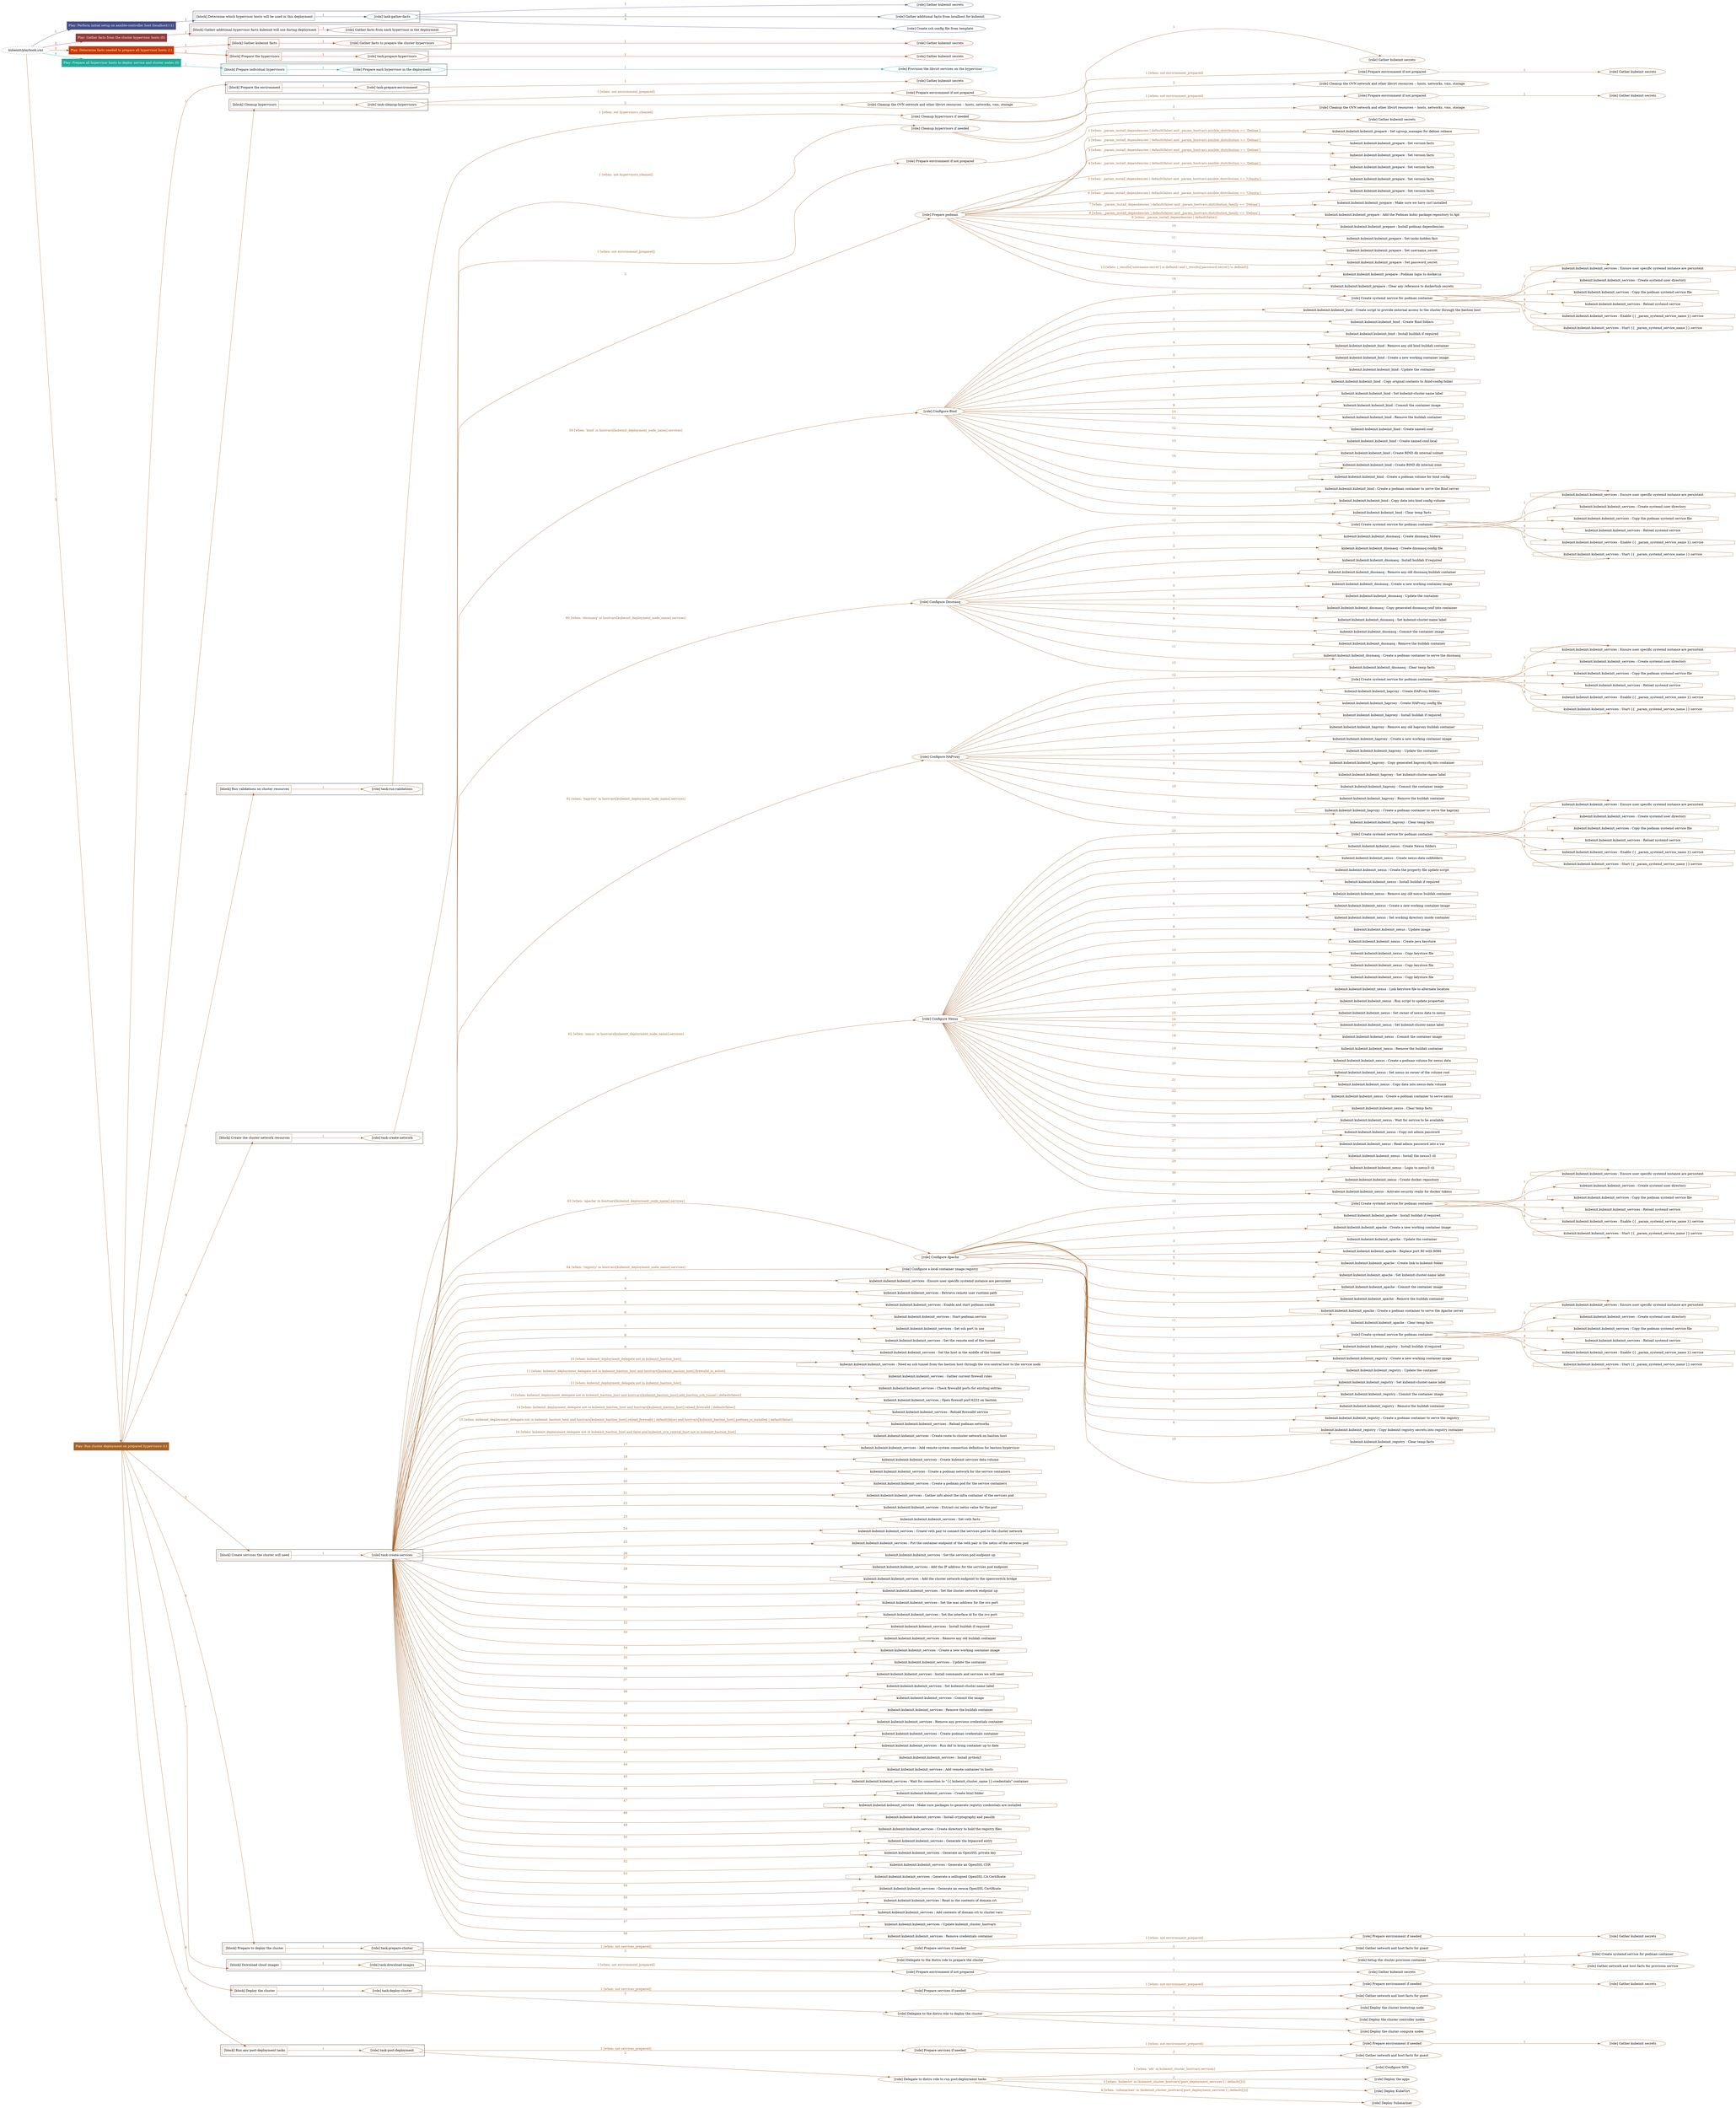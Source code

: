 digraph {
	graph [concentrate=true ordering=in rankdir=LR ratio=fill]
	edge [esep=5 sep=10]
	"kubeinit/playbook.yml" [URL="/home/runner/work/kubeinit/kubeinit/kubeinit/playbook.yml" id=playbook_05d816ef style=dotted]
	play_bc5d3c3f [label="Play: Perform initial setup on ansible-controller host (localhost) (1)" URL="/home/runner/work/kubeinit/kubeinit/kubeinit/playbook.yml" color="#434e89" fontcolor="#ffffff" id=play_bc5d3c3f shape=box style=filled tooltip=localhost]
	"kubeinit/playbook.yml" -> play_bc5d3c3f [label="1 " color="#434e89" fontcolor="#434e89" id=edge_7a666ad5 labeltooltip="1 " tooltip="1 "]
	subgraph "Gather kubeinit secrets" {
		role_b357f7c1 [label="[role] Gather kubeinit secrets" URL="/home/runner/.ansible/collections/ansible_collections/kubeinit/kubeinit/roles/kubeinit_prepare/tasks/build_hypervisors_group.yml" color="#434e89" id=role_b357f7c1 tooltip="Gather kubeinit secrets"]
	}
	subgraph "Gather additional facts from localhost for kubeinit" {
		role_57850476 [label="[role] Gather additional facts from localhost for kubeinit" URL="/home/runner/.ansible/collections/ansible_collections/kubeinit/kubeinit/roles/kubeinit_prepare/tasks/build_hypervisors_group.yml" color="#434e89" id=role_57850476 tooltip="Gather additional facts from localhost for kubeinit"]
	}
	subgraph "Create ssh config file from template" {
		role_cc7f2ab7 [label="[role] Create ssh config file from template" URL="/home/runner/.ansible/collections/ansible_collections/kubeinit/kubeinit/roles/kubeinit_prepare/tasks/build_hypervisors_group.yml" color="#434e89" id=role_cc7f2ab7 tooltip="Create ssh config file from template"]
	}
	subgraph "task-gather-facts" {
		role_0d9d7258 [label="[role] task-gather-facts" URL="/home/runner/work/kubeinit/kubeinit/kubeinit/playbook.yml" color="#434e89" id=role_0d9d7258 tooltip="task-gather-facts"]
		role_0d9d7258 -> role_b357f7c1 [label="1 " color="#434e89" fontcolor="#434e89" id=edge_c7c1c6b1 labeltooltip="1 " tooltip="1 "]
		role_0d9d7258 -> role_57850476 [label="2 " color="#434e89" fontcolor="#434e89" id=edge_5d7b72ec labeltooltip="2 " tooltip="2 "]
		role_0d9d7258 -> role_cc7f2ab7 [label="3 " color="#434e89" fontcolor="#434e89" id=edge_3f7e0c10 labeltooltip="3 " tooltip="3 "]
	}
	subgraph "Play: Perform initial setup on ansible-controller host (localhost) (1)" {
		play_bc5d3c3f -> block_6bcf43a0 [label=1 color="#434e89" fontcolor="#434e89" id=edge_133de3a6 labeltooltip=1 tooltip=1]
		subgraph cluster_block_6bcf43a0 {
			block_6bcf43a0 [label="[block] Determine which hypervisor hosts will be used in this deployment" URL="/home/runner/work/kubeinit/kubeinit/kubeinit/playbook.yml" color="#434e89" id=block_6bcf43a0 labeltooltip="Determine which hypervisor hosts will be used in this deployment" shape=box tooltip="Determine which hypervisor hosts will be used in this deployment"]
			block_6bcf43a0 -> role_0d9d7258 [label="1 " color="#434e89" fontcolor="#434e89" id=edge_89e708d2 labeltooltip="1 " tooltip="1 "]
		}
	}
	play_6d618eca [label="Play: Gather facts from the cluster hypervisor hosts (0)" URL="/home/runner/work/kubeinit/kubeinit/kubeinit/playbook.yml" color="#933b39" fontcolor="#ffffff" id=play_6d618eca shape=box style=filled tooltip="Play: Gather facts from the cluster hypervisor hosts (0)"]
	"kubeinit/playbook.yml" -> play_6d618eca [label="2 " color="#933b39" fontcolor="#933b39" id=edge_98683063 labeltooltip="2 " tooltip="2 "]
	subgraph "Gather facts from each hypervisor in the deployment" {
		role_0ea862e3 [label="[role] Gather facts from each hypervisor in the deployment" URL="/home/runner/work/kubeinit/kubeinit/kubeinit/playbook.yml" color="#933b39" id=role_0ea862e3 tooltip="Gather facts from each hypervisor in the deployment"]
	}
	subgraph "Play: Gather facts from the cluster hypervisor hosts (0)" {
		play_6d618eca -> block_b9bcbb34 [label=1 color="#933b39" fontcolor="#933b39" id=edge_c9122e42 labeltooltip=1 tooltip=1]
		subgraph cluster_block_b9bcbb34 {
			block_b9bcbb34 [label="[block] Gather additional hypervisor facts kubeinit will use during deployment" URL="/home/runner/work/kubeinit/kubeinit/kubeinit/playbook.yml" color="#933b39" id=block_b9bcbb34 labeltooltip="Gather additional hypervisor facts kubeinit will use during deployment" shape=box tooltip="Gather additional hypervisor facts kubeinit will use during deployment"]
			block_b9bcbb34 -> role_0ea862e3 [label="1 " color="#933b39" fontcolor="#933b39" id=edge_2ae8608c labeltooltip="1 " tooltip="1 "]
		}
	}
	play_9c952aa9 [label="Play: Determine facts needed to prepare all hypervisor hosts (1)" URL="/home/runner/work/kubeinit/kubeinit/kubeinit/playbook.yml" color="#c83804" fontcolor="#ffffff" id=play_9c952aa9 shape=box style=filled tooltip=localhost]
	"kubeinit/playbook.yml" -> play_9c952aa9 [label="3 " color="#c83804" fontcolor="#c83804" id=edge_25e4d83b labeltooltip="3 " tooltip="3 "]
	subgraph "Gather kubeinit secrets" {
		role_ff137588 [label="[role] Gather kubeinit secrets" URL="/home/runner/.ansible/collections/ansible_collections/kubeinit/kubeinit/roles/kubeinit_prepare/tasks/gather_kubeinit_facts.yml" color="#c83804" id=role_ff137588 tooltip="Gather kubeinit secrets"]
	}
	subgraph "Gather facts to prepare the cluster hypervisors" {
		role_601c8cbf [label="[role] Gather facts to prepare the cluster hypervisors" URL="/home/runner/work/kubeinit/kubeinit/kubeinit/playbook.yml" color="#c83804" id=role_601c8cbf tooltip="Gather facts to prepare the cluster hypervisors"]
		role_601c8cbf -> role_ff137588 [label="1 " color="#c83804" fontcolor="#c83804" id=edge_953b821c labeltooltip="1 " tooltip="1 "]
	}
	subgraph "Gather kubeinit secrets" {
		role_26e1d819 [label="[role] Gather kubeinit secrets" URL="/home/runner/.ansible/collections/ansible_collections/kubeinit/kubeinit/roles/kubeinit_prepare/tasks/gather_kubeinit_facts.yml" color="#c83804" id=role_26e1d819 tooltip="Gather kubeinit secrets"]
	}
	subgraph "task-prepare-hypervisors" {
		role_023917bf [label="[role] task-prepare-hypervisors" URL="/home/runner/work/kubeinit/kubeinit/kubeinit/playbook.yml" color="#c83804" id=role_023917bf tooltip="task-prepare-hypervisors"]
		role_023917bf -> role_26e1d819 [label="1 " color="#c83804" fontcolor="#c83804" id=edge_9d64144b labeltooltip="1 " tooltip="1 "]
	}
	subgraph "Play: Determine facts needed to prepare all hypervisor hosts (1)" {
		play_9c952aa9 -> block_65a1c96c [label=1 color="#c83804" fontcolor="#c83804" id=edge_a3ea2b4e labeltooltip=1 tooltip=1]
		subgraph cluster_block_65a1c96c {
			block_65a1c96c [label="[block] Gather kubeinit facts" URL="/home/runner/work/kubeinit/kubeinit/kubeinit/playbook.yml" color="#c83804" id=block_65a1c96c labeltooltip="Gather kubeinit facts" shape=box tooltip="Gather kubeinit facts"]
			block_65a1c96c -> role_601c8cbf [label="1 " color="#c83804" fontcolor="#c83804" id=edge_44489cfb labeltooltip="1 " tooltip="1 "]
		}
		play_9c952aa9 -> block_9cc237d4 [label=2 color="#c83804" fontcolor="#c83804" id=edge_0fe5ad41 labeltooltip=2 tooltip=2]
		subgraph cluster_block_9cc237d4 {
			block_9cc237d4 [label="[block] Prepare the hypervisors" URL="/home/runner/work/kubeinit/kubeinit/kubeinit/playbook.yml" color="#c83804" id=block_9cc237d4 labeltooltip="Prepare the hypervisors" shape=box tooltip="Prepare the hypervisors"]
			block_9cc237d4 -> role_023917bf [label="1 " color="#c83804" fontcolor="#c83804" id=edge_65e4c5cf labeltooltip="1 " tooltip="1 "]
		}
	}
	play_f2547113 [label="Play: Prepare all hypervisor hosts to deploy service and cluster nodes (0)" URL="/home/runner/work/kubeinit/kubeinit/kubeinit/playbook.yml" color="#21ab9d" fontcolor="#ffffff" id=play_f2547113 shape=box style=filled tooltip="Play: Prepare all hypervisor hosts to deploy service and cluster nodes (0)"]
	"kubeinit/playbook.yml" -> play_f2547113 [label="4 " color="#21ab9d" fontcolor="#21ab9d" id=edge_376c3be3 labeltooltip="4 " tooltip="4 "]
	subgraph "Provision the libvirt services on the hypervisor" {
		role_8ec8cf8a [label="[role] Provision the libvirt services on the hypervisor" URL="/home/runner/.ansible/collections/ansible_collections/kubeinit/kubeinit/roles/kubeinit_prepare/tasks/prepare_hypervisor.yml" color="#21ab9d" id=role_8ec8cf8a tooltip="Provision the libvirt services on the hypervisor"]
	}
	subgraph "Prepare each hypervisor in the deployment" {
		role_9255cbb1 [label="[role] Prepare each hypervisor in the deployment" URL="/home/runner/work/kubeinit/kubeinit/kubeinit/playbook.yml" color="#21ab9d" id=role_9255cbb1 tooltip="Prepare each hypervisor in the deployment"]
		role_9255cbb1 -> role_8ec8cf8a [label="1 " color="#21ab9d" fontcolor="#21ab9d" id=edge_163d8acf labeltooltip="1 " tooltip="1 "]
	}
	subgraph "Play: Prepare all hypervisor hosts to deploy service and cluster nodes (0)" {
		play_f2547113 -> block_3d8d5fa3 [label=1 color="#21ab9d" fontcolor="#21ab9d" id=edge_a9962438 labeltooltip=1 tooltip=1]
		subgraph cluster_block_3d8d5fa3 {
			block_3d8d5fa3 [label="[block] Prepare individual hypervisors" URL="/home/runner/work/kubeinit/kubeinit/kubeinit/playbook.yml" color="#21ab9d" id=block_3d8d5fa3 labeltooltip="Prepare individual hypervisors" shape=box tooltip="Prepare individual hypervisors"]
			block_3d8d5fa3 -> role_9255cbb1 [label="1 " color="#21ab9d" fontcolor="#21ab9d" id=edge_3f006ac3 labeltooltip="1 " tooltip="1 "]
		}
	}
	play_17b62d1b [label="Play: Run cluster deployment on prepared hypervisors (1)" URL="/home/runner/work/kubeinit/kubeinit/kubeinit/playbook.yml" color="#a36229" fontcolor="#ffffff" id=play_17b62d1b shape=box style=filled tooltip=localhost]
	"kubeinit/playbook.yml" -> play_17b62d1b [label="5 " color="#a36229" fontcolor="#a36229" id=edge_1357efb2 labeltooltip="5 " tooltip="5 "]
	subgraph "Gather kubeinit secrets" {
		role_721b5afd [label="[role] Gather kubeinit secrets" URL="/home/runner/.ansible/collections/ansible_collections/kubeinit/kubeinit/roles/kubeinit_prepare/tasks/gather_kubeinit_facts.yml" color="#a36229" id=role_721b5afd tooltip="Gather kubeinit secrets"]
	}
	subgraph "task-prepare-environment" {
		role_4a54ff35 [label="[role] task-prepare-environment" URL="/home/runner/work/kubeinit/kubeinit/kubeinit/playbook.yml" color="#a36229" id=role_4a54ff35 tooltip="task-prepare-environment"]
		role_4a54ff35 -> role_721b5afd [label="1 " color="#a36229" fontcolor="#a36229" id=edge_9fa25fa9 labeltooltip="1 " tooltip="1 "]
	}
	subgraph "Gather kubeinit secrets" {
		role_a74fd4c6 [label="[role] Gather kubeinit secrets" URL="/home/runner/.ansible/collections/ansible_collections/kubeinit/kubeinit/roles/kubeinit_prepare/tasks/gather_kubeinit_facts.yml" color="#a36229" id=role_a74fd4c6 tooltip="Gather kubeinit secrets"]
	}
	subgraph "Prepare environment if not prepared" {
		role_486229bd [label="[role] Prepare environment if not prepared" URL="/home/runner/.ansible/collections/ansible_collections/kubeinit/kubeinit/roles/kubeinit_prepare/tasks/cleanup_hypervisors.yml" color="#a36229" id=role_486229bd tooltip="Prepare environment if not prepared"]
		role_486229bd -> role_a74fd4c6 [label="1 " color="#a36229" fontcolor="#a36229" id=edge_01f1d681 labeltooltip="1 " tooltip="1 "]
	}
	subgraph "Cleanup the OVN network and other libvirt resources -- hosts, networks, vms, storage" {
		role_44651aa5 [label="[role] Cleanup the OVN network and other libvirt resources -- hosts, networks, vms, storage" URL="/home/runner/.ansible/collections/ansible_collections/kubeinit/kubeinit/roles/kubeinit_prepare/tasks/cleanup_hypervisors.yml" color="#a36229" id=role_44651aa5 tooltip="Cleanup the OVN network and other libvirt resources -- hosts, networks, vms, storage"]
	}
	subgraph "task-cleanup-hypervisors" {
		role_97312ba3 [label="[role] task-cleanup-hypervisors" URL="/home/runner/work/kubeinit/kubeinit/kubeinit/playbook.yml" color="#a36229" id=role_97312ba3 tooltip="task-cleanup-hypervisors"]
		role_97312ba3 -> role_486229bd [label="1 [when: not environment_prepared]" color="#a36229" fontcolor="#a36229" id=edge_0447807f labeltooltip="1 [when: not environment_prepared]" tooltip="1 [when: not environment_prepared]"]
		role_97312ba3 -> role_44651aa5 [label="2 " color="#a36229" fontcolor="#a36229" id=edge_98d882e0 labeltooltip="2 " tooltip="2 "]
	}
	subgraph "Gather kubeinit secrets" {
		role_12b573ff [label="[role] Gather kubeinit secrets" URL="/home/runner/.ansible/collections/ansible_collections/kubeinit/kubeinit/roles/kubeinit_prepare/tasks/gather_kubeinit_facts.yml" color="#a36229" id=role_12b573ff tooltip="Gather kubeinit secrets"]
	}
	subgraph "Prepare environment if not prepared" {
		role_4297d58b [label="[role] Prepare environment if not prepared" URL="/home/runner/.ansible/collections/ansible_collections/kubeinit/kubeinit/roles/kubeinit_prepare/tasks/cleanup_hypervisors.yml" color="#a36229" id=role_4297d58b tooltip="Prepare environment if not prepared"]
		role_4297d58b -> role_12b573ff [label="1 " color="#a36229" fontcolor="#a36229" id=edge_087bc08d labeltooltip="1 " tooltip="1 "]
	}
	subgraph "Cleanup the OVN network and other libvirt resources -- hosts, networks, vms, storage" {
		role_09a0afd4 [label="[role] Cleanup the OVN network and other libvirt resources -- hosts, networks, vms, storage" URL="/home/runner/.ansible/collections/ansible_collections/kubeinit/kubeinit/roles/kubeinit_prepare/tasks/cleanup_hypervisors.yml" color="#a36229" id=role_09a0afd4 tooltip="Cleanup the OVN network and other libvirt resources -- hosts, networks, vms, storage"]
	}
	subgraph "Cleanup hypervisors if needed" {
		role_3efc0818 [label="[role] Cleanup hypervisors if needed" URL="/home/runner/.ansible/collections/ansible_collections/kubeinit/kubeinit/roles/kubeinit_validations/tasks/main.yml" color="#a36229" id=role_3efc0818 tooltip="Cleanup hypervisors if needed"]
		role_3efc0818 -> role_4297d58b [label="1 [when: not environment_prepared]" color="#a36229" fontcolor="#a36229" id=edge_d2860857 labeltooltip="1 [when: not environment_prepared]" tooltip="1 [when: not environment_prepared]"]
		role_3efc0818 -> role_09a0afd4 [label="2 " color="#a36229" fontcolor="#a36229" id=edge_8c1b9741 labeltooltip="2 " tooltip="2 "]
	}
	subgraph "task-run-validations" {
		role_41551cc7 [label="[role] task-run-validations" URL="/home/runner/work/kubeinit/kubeinit/kubeinit/playbook.yml" color="#a36229" id=role_41551cc7 tooltip="task-run-validations"]
		role_41551cc7 -> role_3efc0818 [label="1 [when: not hypervisors_cleaned]" color="#a36229" fontcolor="#a36229" id=edge_f65f7a3c labeltooltip="1 [when: not hypervisors_cleaned]" tooltip="1 [when: not hypervisors_cleaned]"]
	}
	subgraph "Gather kubeinit secrets" {
		role_08b8ed4a [label="[role] Gather kubeinit secrets" URL="/home/runner/.ansible/collections/ansible_collections/kubeinit/kubeinit/roles/kubeinit_prepare/tasks/gather_kubeinit_facts.yml" color="#a36229" id=role_08b8ed4a tooltip="Gather kubeinit secrets"]
	}
	subgraph "Prepare environment if not prepared" {
		role_6fb64c72 [label="[role] Prepare environment if not prepared" URL="/home/runner/.ansible/collections/ansible_collections/kubeinit/kubeinit/roles/kubeinit_prepare/tasks/cleanup_hypervisors.yml" color="#a36229" id=role_6fb64c72 tooltip="Prepare environment if not prepared"]
		role_6fb64c72 -> role_08b8ed4a [label="1 " color="#a36229" fontcolor="#a36229" id=edge_c10429a2 labeltooltip="1 " tooltip="1 "]
	}
	subgraph "Cleanup the OVN network and other libvirt resources -- hosts, networks, vms, storage" {
		role_76c31234 [label="[role] Cleanup the OVN network and other libvirt resources -- hosts, networks, vms, storage" URL="/home/runner/.ansible/collections/ansible_collections/kubeinit/kubeinit/roles/kubeinit_prepare/tasks/cleanup_hypervisors.yml" color="#a36229" id=role_76c31234 tooltip="Cleanup the OVN network and other libvirt resources -- hosts, networks, vms, storage"]
	}
	subgraph "Cleanup hypervisors if needed" {
		role_83727d09 [label="[role] Cleanup hypervisors if needed" URL="/home/runner/.ansible/collections/ansible_collections/kubeinit/kubeinit/roles/kubeinit_libvirt/tasks/create_network.yml" color="#a36229" id=role_83727d09 tooltip="Cleanup hypervisors if needed"]
		role_83727d09 -> role_6fb64c72 [label="1 [when: not environment_prepared]" color="#a36229" fontcolor="#a36229" id=edge_26744a24 labeltooltip="1 [when: not environment_prepared]" tooltip="1 [when: not environment_prepared]"]
		role_83727d09 -> role_76c31234 [label="2 " color="#a36229" fontcolor="#a36229" id=edge_cde51059 labeltooltip="2 " tooltip="2 "]
	}
	subgraph "task-create-network" {
		role_10072288 [label="[role] task-create-network" URL="/home/runner/work/kubeinit/kubeinit/kubeinit/playbook.yml" color="#a36229" id=role_10072288 tooltip="task-create-network"]
		role_10072288 -> role_83727d09 [label="1 [when: not hypervisors_cleaned]" color="#a36229" fontcolor="#a36229" id=edge_85bdf7c8 labeltooltip="1 [when: not hypervisors_cleaned]" tooltip="1 [when: not hypervisors_cleaned]"]
	}
	subgraph "Gather kubeinit secrets" {
		role_e57d97bc [label="[role] Gather kubeinit secrets" URL="/home/runner/.ansible/collections/ansible_collections/kubeinit/kubeinit/roles/kubeinit_prepare/tasks/gather_kubeinit_facts.yml" color="#a36229" id=role_e57d97bc tooltip="Gather kubeinit secrets"]
	}
	subgraph "Prepare environment if not prepared" {
		role_b7e66535 [label="[role] Prepare environment if not prepared" URL="/home/runner/.ansible/collections/ansible_collections/kubeinit/kubeinit/roles/kubeinit_services/tasks/main.yml" color="#a36229" id=role_b7e66535 tooltip="Prepare environment if not prepared"]
		role_b7e66535 -> role_e57d97bc [label="1 " color="#a36229" fontcolor="#a36229" id=edge_0e239e44 labeltooltip="1 " tooltip="1 "]
	}
	subgraph "Prepare podman" {
		role_40b27056 [label="[role] Prepare podman" URL="/home/runner/.ansible/collections/ansible_collections/kubeinit/kubeinit/roles/kubeinit_services/tasks/00_create_service_pod.yml" color="#a36229" id=role_40b27056 tooltip="Prepare podman"]
		task_312a7724 [label="kubeinit.kubeinit.kubeinit_prepare : Set cgroup_manager for debian release" URL="/home/runner/.ansible/collections/ansible_collections/kubeinit/kubeinit/roles/kubeinit_prepare/tasks/prepare_podman.yml" color="#a36229" id=task_312a7724 shape=octagon tooltip="kubeinit.kubeinit.kubeinit_prepare : Set cgroup_manager for debian release"]
		role_40b27056 -> task_312a7724 [label="1 [when: _param_install_dependencies | default(false) and _param_hostvars.ansible_distribution == 'Debian']" color="#a36229" fontcolor="#a36229" id=edge_5bf932c0 labeltooltip="1 [when: _param_install_dependencies | default(false) and _param_hostvars.ansible_distribution == 'Debian']" tooltip="1 [when: _param_install_dependencies | default(false) and _param_hostvars.ansible_distribution == 'Debian']"]
		task_21b0ce09 [label="kubeinit.kubeinit.kubeinit_prepare : Set version facts" URL="/home/runner/.ansible/collections/ansible_collections/kubeinit/kubeinit/roles/kubeinit_prepare/tasks/prepare_podman.yml" color="#a36229" id=task_21b0ce09 shape=octagon tooltip="kubeinit.kubeinit.kubeinit_prepare : Set version facts"]
		role_40b27056 -> task_21b0ce09 [label="2 [when: _param_install_dependencies | default(false) and _param_hostvars.ansible_distribution == 'Debian']" color="#a36229" fontcolor="#a36229" id=edge_b1445577 labeltooltip="2 [when: _param_install_dependencies | default(false) and _param_hostvars.ansible_distribution == 'Debian']" tooltip="2 [when: _param_install_dependencies | default(false) and _param_hostvars.ansible_distribution == 'Debian']"]
		task_d50520c2 [label="kubeinit.kubeinit.kubeinit_prepare : Set version facts" URL="/home/runner/.ansible/collections/ansible_collections/kubeinit/kubeinit/roles/kubeinit_prepare/tasks/prepare_podman.yml" color="#a36229" id=task_d50520c2 shape=octagon tooltip="kubeinit.kubeinit.kubeinit_prepare : Set version facts"]
		role_40b27056 -> task_d50520c2 [label="3 [when: _param_install_dependencies | default(false) and _param_hostvars.ansible_distribution == 'Debian']" color="#a36229" fontcolor="#a36229" id=edge_dbb2e434 labeltooltip="3 [when: _param_install_dependencies | default(false) and _param_hostvars.ansible_distribution == 'Debian']" tooltip="3 [when: _param_install_dependencies | default(false) and _param_hostvars.ansible_distribution == 'Debian']"]
		task_5a38c5d0 [label="kubeinit.kubeinit.kubeinit_prepare : Set version facts" URL="/home/runner/.ansible/collections/ansible_collections/kubeinit/kubeinit/roles/kubeinit_prepare/tasks/prepare_podman.yml" color="#a36229" id=task_5a38c5d0 shape=octagon tooltip="kubeinit.kubeinit.kubeinit_prepare : Set version facts"]
		role_40b27056 -> task_5a38c5d0 [label="4 [when: _param_install_dependencies | default(false) and _param_hostvars.ansible_distribution == 'Debian']" color="#a36229" fontcolor="#a36229" id=edge_6c0a4408 labeltooltip="4 [when: _param_install_dependencies | default(false) and _param_hostvars.ansible_distribution == 'Debian']" tooltip="4 [when: _param_install_dependencies | default(false) and _param_hostvars.ansible_distribution == 'Debian']"]
		task_7ac33ad9 [label="kubeinit.kubeinit.kubeinit_prepare : Set version facts" URL="/home/runner/.ansible/collections/ansible_collections/kubeinit/kubeinit/roles/kubeinit_prepare/tasks/prepare_podman.yml" color="#a36229" id=task_7ac33ad9 shape=octagon tooltip="kubeinit.kubeinit.kubeinit_prepare : Set version facts"]
		role_40b27056 -> task_7ac33ad9 [label="5 [when: _param_install_dependencies | default(false) and _param_hostvars.ansible_distribution == 'Ubuntu']" color="#a36229" fontcolor="#a36229" id=edge_8e2e84ec labeltooltip="5 [when: _param_install_dependencies | default(false) and _param_hostvars.ansible_distribution == 'Ubuntu']" tooltip="5 [when: _param_install_dependencies | default(false) and _param_hostvars.ansible_distribution == 'Ubuntu']"]
		task_e934bec7 [label="kubeinit.kubeinit.kubeinit_prepare : Set version facts" URL="/home/runner/.ansible/collections/ansible_collections/kubeinit/kubeinit/roles/kubeinit_prepare/tasks/prepare_podman.yml" color="#a36229" id=task_e934bec7 shape=octagon tooltip="kubeinit.kubeinit.kubeinit_prepare : Set version facts"]
		role_40b27056 -> task_e934bec7 [label="6 [when: _param_install_dependencies | default(false) and _param_hostvars.ansible_distribution == 'Ubuntu']" color="#a36229" fontcolor="#a36229" id=edge_8c6b059e labeltooltip="6 [when: _param_install_dependencies | default(false) and _param_hostvars.ansible_distribution == 'Ubuntu']" tooltip="6 [when: _param_install_dependencies | default(false) and _param_hostvars.ansible_distribution == 'Ubuntu']"]
		task_1a43817b [label="kubeinit.kubeinit.kubeinit_prepare : Make sure we have curl installed" URL="/home/runner/.ansible/collections/ansible_collections/kubeinit/kubeinit/roles/kubeinit_prepare/tasks/prepare_podman.yml" color="#a36229" id=task_1a43817b shape=octagon tooltip="kubeinit.kubeinit.kubeinit_prepare : Make sure we have curl installed"]
		role_40b27056 -> task_1a43817b [label="7 [when: _param_install_dependencies | default(false) and _param_hostvars.distribution_family == 'Debian']" color="#a36229" fontcolor="#a36229" id=edge_3efa22a0 labeltooltip="7 [when: _param_install_dependencies | default(false) and _param_hostvars.distribution_family == 'Debian']" tooltip="7 [when: _param_install_dependencies | default(false) and _param_hostvars.distribution_family == 'Debian']"]
		task_c909e756 [label="kubeinit.kubeinit.kubeinit_prepare : Add the Podman kubic package repository to Apt" URL="/home/runner/.ansible/collections/ansible_collections/kubeinit/kubeinit/roles/kubeinit_prepare/tasks/prepare_podman.yml" color="#a36229" id=task_c909e756 shape=octagon tooltip="kubeinit.kubeinit.kubeinit_prepare : Add the Podman kubic package repository to Apt"]
		role_40b27056 -> task_c909e756 [label="8 [when: _param_install_dependencies | default(false) and _param_hostvars.distribution_family == 'Debian']" color="#a36229" fontcolor="#a36229" id=edge_521bb6d2 labeltooltip="8 [when: _param_install_dependencies | default(false) and _param_hostvars.distribution_family == 'Debian']" tooltip="8 [when: _param_install_dependencies | default(false) and _param_hostvars.distribution_family == 'Debian']"]
		task_8f313456 [label="kubeinit.kubeinit.kubeinit_prepare : Install podman dependencies" URL="/home/runner/.ansible/collections/ansible_collections/kubeinit/kubeinit/roles/kubeinit_prepare/tasks/prepare_podman.yml" color="#a36229" id=task_8f313456 shape=octagon tooltip="kubeinit.kubeinit.kubeinit_prepare : Install podman dependencies"]
		role_40b27056 -> task_8f313456 [label="9 [when: _param_install_dependencies | default(false)]" color="#a36229" fontcolor="#a36229" id=edge_55ee8e77 labeltooltip="9 [when: _param_install_dependencies | default(false)]" tooltip="9 [when: _param_install_dependencies | default(false)]"]
		task_da018907 [label="kubeinit.kubeinit.kubeinit_prepare : Set tasks-hidden fact" URL="/home/runner/.ansible/collections/ansible_collections/kubeinit/kubeinit/roles/kubeinit_prepare/tasks/prepare_podman.yml" color="#a36229" id=task_da018907 shape=octagon tooltip="kubeinit.kubeinit.kubeinit_prepare : Set tasks-hidden fact"]
		role_40b27056 -> task_da018907 [label="10 " color="#a36229" fontcolor="#a36229" id=edge_e927b538 labeltooltip="10 " tooltip="10 "]
		task_a4c59fd8 [label="kubeinit.kubeinit.kubeinit_prepare : Set username_secret" URL="/home/runner/.ansible/collections/ansible_collections/kubeinit/kubeinit/roles/kubeinit_prepare/tasks/prepare_podman.yml" color="#a36229" id=task_a4c59fd8 shape=octagon tooltip="kubeinit.kubeinit.kubeinit_prepare : Set username_secret"]
		role_40b27056 -> task_a4c59fd8 [label="11 " color="#a36229" fontcolor="#a36229" id=edge_041469fc labeltooltip="11 " tooltip="11 "]
		task_69ac01cf [label="kubeinit.kubeinit.kubeinit_prepare : Set password_secret" URL="/home/runner/.ansible/collections/ansible_collections/kubeinit/kubeinit/roles/kubeinit_prepare/tasks/prepare_podman.yml" color="#a36229" id=task_69ac01cf shape=octagon tooltip="kubeinit.kubeinit.kubeinit_prepare : Set password_secret"]
		role_40b27056 -> task_69ac01cf [label="12 " color="#a36229" fontcolor="#a36229" id=edge_9f6170c0 labeltooltip="12 " tooltip="12 "]
		task_512e561c [label="kubeinit.kubeinit.kubeinit_prepare : Podman login to docker.io" URL="/home/runner/.ansible/collections/ansible_collections/kubeinit/kubeinit/roles/kubeinit_prepare/tasks/prepare_podman.yml" color="#a36229" id=task_512e561c shape=octagon tooltip="kubeinit.kubeinit.kubeinit_prepare : Podman login to docker.io"]
		role_40b27056 -> task_512e561c [label="13 [when: (_results['username-secret'] is defined) and (_results['password-secret'] is defined)]" color="#a36229" fontcolor="#a36229" id=edge_0b57955d labeltooltip="13 [when: (_results['username-secret'] is defined) and (_results['password-secret'] is defined)]" tooltip="13 [when: (_results['username-secret'] is defined) and (_results['password-secret'] is defined)]"]
		task_2d17ba68 [label="kubeinit.kubeinit.kubeinit_prepare : Clear any reference to dockerhub secrets" URL="/home/runner/.ansible/collections/ansible_collections/kubeinit/kubeinit/roles/kubeinit_prepare/tasks/prepare_podman.yml" color="#a36229" id=task_2d17ba68 shape=octagon tooltip="kubeinit.kubeinit.kubeinit_prepare : Clear any reference to dockerhub secrets"]
		role_40b27056 -> task_2d17ba68 [label="14 " color="#a36229" fontcolor="#a36229" id=edge_501a2d1f labeltooltip="14 " tooltip="14 "]
	}
	subgraph "Create systemd service for podman container" {
		role_793d0574 [label="[role] Create systemd service for podman container" URL="/home/runner/.ansible/collections/ansible_collections/kubeinit/kubeinit/roles/kubeinit_bind/tasks/main.yml" color="#a36229" id=role_793d0574 tooltip="Create systemd service for podman container"]
		task_e3cf3607 [label="kubeinit.kubeinit.kubeinit_services : Ensure user specific systemd instance are persistent" URL="/home/runner/.ansible/collections/ansible_collections/kubeinit/kubeinit/roles/kubeinit_services/tasks/create_managed_service.yml" color="#a36229" id=task_e3cf3607 shape=octagon tooltip="kubeinit.kubeinit.kubeinit_services : Ensure user specific systemd instance are persistent"]
		role_793d0574 -> task_e3cf3607 [label="1 " color="#a36229" fontcolor="#a36229" id=edge_aeb5ed7f labeltooltip="1 " tooltip="1 "]
		task_5d51501e [label="kubeinit.kubeinit.kubeinit_services : Create systemd user directory" URL="/home/runner/.ansible/collections/ansible_collections/kubeinit/kubeinit/roles/kubeinit_services/tasks/create_managed_service.yml" color="#a36229" id=task_5d51501e shape=octagon tooltip="kubeinit.kubeinit.kubeinit_services : Create systemd user directory"]
		role_793d0574 -> task_5d51501e [label="2 " color="#a36229" fontcolor="#a36229" id=edge_8091f5a4 labeltooltip="2 " tooltip="2 "]
		task_462961f5 [label="kubeinit.kubeinit.kubeinit_services : Copy the podman systemd service file" URL="/home/runner/.ansible/collections/ansible_collections/kubeinit/kubeinit/roles/kubeinit_services/tasks/create_managed_service.yml" color="#a36229" id=task_462961f5 shape=octagon tooltip="kubeinit.kubeinit.kubeinit_services : Copy the podman systemd service file"]
		role_793d0574 -> task_462961f5 [label="3 " color="#a36229" fontcolor="#a36229" id=edge_afc1193e labeltooltip="3 " tooltip="3 "]
		task_a82abe59 [label="kubeinit.kubeinit.kubeinit_services : Reload systemd service" URL="/home/runner/.ansible/collections/ansible_collections/kubeinit/kubeinit/roles/kubeinit_services/tasks/create_managed_service.yml" color="#a36229" id=task_a82abe59 shape=octagon tooltip="kubeinit.kubeinit.kubeinit_services : Reload systemd service"]
		role_793d0574 -> task_a82abe59 [label="4 " color="#a36229" fontcolor="#a36229" id=edge_5cdb683e labeltooltip="4 " tooltip="4 "]
		task_3af2f65c [label="kubeinit.kubeinit.kubeinit_services : Enable {{ _param_systemd_service_name }}.service" URL="/home/runner/.ansible/collections/ansible_collections/kubeinit/kubeinit/roles/kubeinit_services/tasks/create_managed_service.yml" color="#a36229" id=task_3af2f65c shape=octagon tooltip="kubeinit.kubeinit.kubeinit_services : Enable {{ _param_systemd_service_name }}.service"]
		role_793d0574 -> task_3af2f65c [label="5 " color="#a36229" fontcolor="#a36229" id=edge_c8ddd1dc labeltooltip="5 " tooltip="5 "]
		task_5495dcf0 [label="kubeinit.kubeinit.kubeinit_services : Start {{ _param_systemd_service_name }}.service" URL="/home/runner/.ansible/collections/ansible_collections/kubeinit/kubeinit/roles/kubeinit_services/tasks/create_managed_service.yml" color="#a36229" id=task_5495dcf0 shape=octagon tooltip="kubeinit.kubeinit.kubeinit_services : Start {{ _param_systemd_service_name }}.service"]
		role_793d0574 -> task_5495dcf0 [label="6 " color="#a36229" fontcolor="#a36229" id=edge_6fac3b5c labeltooltip="6 " tooltip="6 "]
	}
	subgraph "Configure Bind" {
		role_a1bb109a [label="[role] Configure Bind" URL="/home/runner/.ansible/collections/ansible_collections/kubeinit/kubeinit/roles/kubeinit_services/tasks/start_services_containers.yml" color="#a36229" id=role_a1bb109a tooltip="Configure Bind"]
		task_739992b6 [label="kubeinit.kubeinit.kubeinit_bind : Create script to provide external access to the cluster through the bastion host" URL="/home/runner/.ansible/collections/ansible_collections/kubeinit/kubeinit/roles/kubeinit_bind/tasks/main.yml" color="#a36229" id=task_739992b6 shape=octagon tooltip="kubeinit.kubeinit.kubeinit_bind : Create script to provide external access to the cluster through the bastion host"]
		role_a1bb109a -> task_739992b6 [label="1 " color="#a36229" fontcolor="#a36229" id=edge_ae1032b6 labeltooltip="1 " tooltip="1 "]
		task_ad3fa4a4 [label="kubeinit.kubeinit.kubeinit_bind : Create Bind folders" URL="/home/runner/.ansible/collections/ansible_collections/kubeinit/kubeinit/roles/kubeinit_bind/tasks/main.yml" color="#a36229" id=task_ad3fa4a4 shape=octagon tooltip="kubeinit.kubeinit.kubeinit_bind : Create Bind folders"]
		role_a1bb109a -> task_ad3fa4a4 [label="2 " color="#a36229" fontcolor="#a36229" id=edge_b98b40d3 labeltooltip="2 " tooltip="2 "]
		task_78a26c3b [label="kubeinit.kubeinit.kubeinit_bind : Install buildah if required" URL="/home/runner/.ansible/collections/ansible_collections/kubeinit/kubeinit/roles/kubeinit_bind/tasks/main.yml" color="#a36229" id=task_78a26c3b shape=octagon tooltip="kubeinit.kubeinit.kubeinit_bind : Install buildah if required"]
		role_a1bb109a -> task_78a26c3b [label="3 " color="#a36229" fontcolor="#a36229" id=edge_d577af8e labeltooltip="3 " tooltip="3 "]
		task_8f7c05e2 [label="kubeinit.kubeinit.kubeinit_bind : Remove any old bind buildah container" URL="/home/runner/.ansible/collections/ansible_collections/kubeinit/kubeinit/roles/kubeinit_bind/tasks/main.yml" color="#a36229" id=task_8f7c05e2 shape=octagon tooltip="kubeinit.kubeinit.kubeinit_bind : Remove any old bind buildah container"]
		role_a1bb109a -> task_8f7c05e2 [label="4 " color="#a36229" fontcolor="#a36229" id=edge_a026ebec labeltooltip="4 " tooltip="4 "]
		task_9a78978e [label="kubeinit.kubeinit.kubeinit_bind : Create a new working container image" URL="/home/runner/.ansible/collections/ansible_collections/kubeinit/kubeinit/roles/kubeinit_bind/tasks/main.yml" color="#a36229" id=task_9a78978e shape=octagon tooltip="kubeinit.kubeinit.kubeinit_bind : Create a new working container image"]
		role_a1bb109a -> task_9a78978e [label="5 " color="#a36229" fontcolor="#a36229" id=edge_fa6e13d7 labeltooltip="5 " tooltip="5 "]
		task_512f749a [label="kubeinit.kubeinit.kubeinit_bind : Update the container" URL="/home/runner/.ansible/collections/ansible_collections/kubeinit/kubeinit/roles/kubeinit_bind/tasks/main.yml" color="#a36229" id=task_512f749a shape=octagon tooltip="kubeinit.kubeinit.kubeinit_bind : Update the container"]
		role_a1bb109a -> task_512f749a [label="6 " color="#a36229" fontcolor="#a36229" id=edge_0ed3c7d4 labeltooltip="6 " tooltip="6 "]
		task_7515ccf6 [label="kubeinit.kubeinit.kubeinit_bind : Copy original contents to /bind-config folder" URL="/home/runner/.ansible/collections/ansible_collections/kubeinit/kubeinit/roles/kubeinit_bind/tasks/main.yml" color="#a36229" id=task_7515ccf6 shape=octagon tooltip="kubeinit.kubeinit.kubeinit_bind : Copy original contents to /bind-config folder"]
		role_a1bb109a -> task_7515ccf6 [label="7 " color="#a36229" fontcolor="#a36229" id=edge_ae4f65e1 labeltooltip="7 " tooltip="7 "]
		task_ff404be6 [label="kubeinit.kubeinit.kubeinit_bind : Set kubeinit-cluster-name label" URL="/home/runner/.ansible/collections/ansible_collections/kubeinit/kubeinit/roles/kubeinit_bind/tasks/main.yml" color="#a36229" id=task_ff404be6 shape=octagon tooltip="kubeinit.kubeinit.kubeinit_bind : Set kubeinit-cluster-name label"]
		role_a1bb109a -> task_ff404be6 [label="8 " color="#a36229" fontcolor="#a36229" id=edge_4840476d labeltooltip="8 " tooltip="8 "]
		task_501fc250 [label="kubeinit.kubeinit.kubeinit_bind : Commit the container image" URL="/home/runner/.ansible/collections/ansible_collections/kubeinit/kubeinit/roles/kubeinit_bind/tasks/main.yml" color="#a36229" id=task_501fc250 shape=octagon tooltip="kubeinit.kubeinit.kubeinit_bind : Commit the container image"]
		role_a1bb109a -> task_501fc250 [label="9 " color="#a36229" fontcolor="#a36229" id=edge_b5006376 labeltooltip="9 " tooltip="9 "]
		task_8129a6e0 [label="kubeinit.kubeinit.kubeinit_bind : Remove the buildah container" URL="/home/runner/.ansible/collections/ansible_collections/kubeinit/kubeinit/roles/kubeinit_bind/tasks/main.yml" color="#a36229" id=task_8129a6e0 shape=octagon tooltip="kubeinit.kubeinit.kubeinit_bind : Remove the buildah container"]
		role_a1bb109a -> task_8129a6e0 [label="10 " color="#a36229" fontcolor="#a36229" id=edge_a74e098a labeltooltip="10 " tooltip="10 "]
		task_b8170903 [label="kubeinit.kubeinit.kubeinit_bind : Create named.conf" URL="/home/runner/.ansible/collections/ansible_collections/kubeinit/kubeinit/roles/kubeinit_bind/tasks/main.yml" color="#a36229" id=task_b8170903 shape=octagon tooltip="kubeinit.kubeinit.kubeinit_bind : Create named.conf"]
		role_a1bb109a -> task_b8170903 [label="11 " color="#a36229" fontcolor="#a36229" id=edge_ff93352f labeltooltip="11 " tooltip="11 "]
		task_1547a789 [label="kubeinit.kubeinit.kubeinit_bind : Create named.conf.local" URL="/home/runner/.ansible/collections/ansible_collections/kubeinit/kubeinit/roles/kubeinit_bind/tasks/main.yml" color="#a36229" id=task_1547a789 shape=octagon tooltip="kubeinit.kubeinit.kubeinit_bind : Create named.conf.local"]
		role_a1bb109a -> task_1547a789 [label="12 " color="#a36229" fontcolor="#a36229" id=edge_8dcf3151 labeltooltip="12 " tooltip="12 "]
		task_091395d7 [label="kubeinit.kubeinit.kubeinit_bind : Create BIND db internal subnet" URL="/home/runner/.ansible/collections/ansible_collections/kubeinit/kubeinit/roles/kubeinit_bind/tasks/main.yml" color="#a36229" id=task_091395d7 shape=octagon tooltip="kubeinit.kubeinit.kubeinit_bind : Create BIND db internal subnet"]
		role_a1bb109a -> task_091395d7 [label="13 " color="#a36229" fontcolor="#a36229" id=edge_bdbf1bd6 labeltooltip="13 " tooltip="13 "]
		task_e208b53e [label="kubeinit.kubeinit.kubeinit_bind : Create BIND db internal zone" URL="/home/runner/.ansible/collections/ansible_collections/kubeinit/kubeinit/roles/kubeinit_bind/tasks/main.yml" color="#a36229" id=task_e208b53e shape=octagon tooltip="kubeinit.kubeinit.kubeinit_bind : Create BIND db internal zone"]
		role_a1bb109a -> task_e208b53e [label="14 " color="#a36229" fontcolor="#a36229" id=edge_46c52b2b labeltooltip="14 " tooltip="14 "]
		task_dca2cb55 [label="kubeinit.kubeinit.kubeinit_bind : Create a podman volume for bind config" URL="/home/runner/.ansible/collections/ansible_collections/kubeinit/kubeinit/roles/kubeinit_bind/tasks/main.yml" color="#a36229" id=task_dca2cb55 shape=octagon tooltip="kubeinit.kubeinit.kubeinit_bind : Create a podman volume for bind config"]
		role_a1bb109a -> task_dca2cb55 [label="15 " color="#a36229" fontcolor="#a36229" id=edge_3f501fbe labeltooltip="15 " tooltip="15 "]
		task_e7427fb4 [label="kubeinit.kubeinit.kubeinit_bind : Create a podman container to serve the Bind server" URL="/home/runner/.ansible/collections/ansible_collections/kubeinit/kubeinit/roles/kubeinit_bind/tasks/main.yml" color="#a36229" id=task_e7427fb4 shape=octagon tooltip="kubeinit.kubeinit.kubeinit_bind : Create a podman container to serve the Bind server"]
		role_a1bb109a -> task_e7427fb4 [label="16 " color="#a36229" fontcolor="#a36229" id=edge_93d55255 labeltooltip="16 " tooltip="16 "]
		task_28be3834 [label="kubeinit.kubeinit.kubeinit_bind : Copy data into bind config volume" URL="/home/runner/.ansible/collections/ansible_collections/kubeinit/kubeinit/roles/kubeinit_bind/tasks/main.yml" color="#a36229" id=task_28be3834 shape=octagon tooltip="kubeinit.kubeinit.kubeinit_bind : Copy data into bind config volume"]
		role_a1bb109a -> task_28be3834 [label="17 " color="#a36229" fontcolor="#a36229" id=edge_4cc6fe58 labeltooltip="17 " tooltip="17 "]
		role_a1bb109a -> role_793d0574 [label="18 " color="#a36229" fontcolor="#a36229" id=edge_a31a9111 labeltooltip="18 " tooltip="18 "]
		task_4e890cb9 [label="kubeinit.kubeinit.kubeinit_bind : Clear temp facts" URL="/home/runner/.ansible/collections/ansible_collections/kubeinit/kubeinit/roles/kubeinit_bind/tasks/main.yml" color="#a36229" id=task_4e890cb9 shape=octagon tooltip="kubeinit.kubeinit.kubeinit_bind : Clear temp facts"]
		role_a1bb109a -> task_4e890cb9 [label="19 " color="#a36229" fontcolor="#a36229" id=edge_f935049f labeltooltip="19 " tooltip="19 "]
	}
	subgraph "Create systemd service for podman container" {
		role_fc0005a9 [label="[role] Create systemd service for podman container" URL="/home/runner/.ansible/collections/ansible_collections/kubeinit/kubeinit/roles/kubeinit_dnsmasq/tasks/main.yml" color="#a36229" id=role_fc0005a9 tooltip="Create systemd service for podman container"]
		task_0480e6b4 [label="kubeinit.kubeinit.kubeinit_services : Ensure user specific systemd instance are persistent" URL="/home/runner/.ansible/collections/ansible_collections/kubeinit/kubeinit/roles/kubeinit_services/tasks/create_managed_service.yml" color="#a36229" id=task_0480e6b4 shape=octagon tooltip="kubeinit.kubeinit.kubeinit_services : Ensure user specific systemd instance are persistent"]
		role_fc0005a9 -> task_0480e6b4 [label="1 " color="#a36229" fontcolor="#a36229" id=edge_e7b87039 labeltooltip="1 " tooltip="1 "]
		task_f4ca6238 [label="kubeinit.kubeinit.kubeinit_services : Create systemd user directory" URL="/home/runner/.ansible/collections/ansible_collections/kubeinit/kubeinit/roles/kubeinit_services/tasks/create_managed_service.yml" color="#a36229" id=task_f4ca6238 shape=octagon tooltip="kubeinit.kubeinit.kubeinit_services : Create systemd user directory"]
		role_fc0005a9 -> task_f4ca6238 [label="2 " color="#a36229" fontcolor="#a36229" id=edge_138624d8 labeltooltip="2 " tooltip="2 "]
		task_855ace79 [label="kubeinit.kubeinit.kubeinit_services : Copy the podman systemd service file" URL="/home/runner/.ansible/collections/ansible_collections/kubeinit/kubeinit/roles/kubeinit_services/tasks/create_managed_service.yml" color="#a36229" id=task_855ace79 shape=octagon tooltip="kubeinit.kubeinit.kubeinit_services : Copy the podman systemd service file"]
		role_fc0005a9 -> task_855ace79 [label="3 " color="#a36229" fontcolor="#a36229" id=edge_bfd49162 labeltooltip="3 " tooltip="3 "]
		task_71cc2518 [label="kubeinit.kubeinit.kubeinit_services : Reload systemd service" URL="/home/runner/.ansible/collections/ansible_collections/kubeinit/kubeinit/roles/kubeinit_services/tasks/create_managed_service.yml" color="#a36229" id=task_71cc2518 shape=octagon tooltip="kubeinit.kubeinit.kubeinit_services : Reload systemd service"]
		role_fc0005a9 -> task_71cc2518 [label="4 " color="#a36229" fontcolor="#a36229" id=edge_85d77888 labeltooltip="4 " tooltip="4 "]
		task_06626a01 [label="kubeinit.kubeinit.kubeinit_services : Enable {{ _param_systemd_service_name }}.service" URL="/home/runner/.ansible/collections/ansible_collections/kubeinit/kubeinit/roles/kubeinit_services/tasks/create_managed_service.yml" color="#a36229" id=task_06626a01 shape=octagon tooltip="kubeinit.kubeinit.kubeinit_services : Enable {{ _param_systemd_service_name }}.service"]
		role_fc0005a9 -> task_06626a01 [label="5 " color="#a36229" fontcolor="#a36229" id=edge_f0295f8e labeltooltip="5 " tooltip="5 "]
		task_9564b601 [label="kubeinit.kubeinit.kubeinit_services : Start {{ _param_systemd_service_name }}.service" URL="/home/runner/.ansible/collections/ansible_collections/kubeinit/kubeinit/roles/kubeinit_services/tasks/create_managed_service.yml" color="#a36229" id=task_9564b601 shape=octagon tooltip="kubeinit.kubeinit.kubeinit_services : Start {{ _param_systemd_service_name }}.service"]
		role_fc0005a9 -> task_9564b601 [label="6 " color="#a36229" fontcolor="#a36229" id=edge_e4820a8c labeltooltip="6 " tooltip="6 "]
	}
	subgraph "Configure Dnsmasq" {
		role_9fb2b38a [label="[role] Configure Dnsmasq" URL="/home/runner/.ansible/collections/ansible_collections/kubeinit/kubeinit/roles/kubeinit_services/tasks/start_services_containers.yml" color="#a36229" id=role_9fb2b38a tooltip="Configure Dnsmasq"]
		task_3148a221 [label="kubeinit.kubeinit.kubeinit_dnsmasq : Create dnsmasq folders" URL="/home/runner/.ansible/collections/ansible_collections/kubeinit/kubeinit/roles/kubeinit_dnsmasq/tasks/main.yml" color="#a36229" id=task_3148a221 shape=octagon tooltip="kubeinit.kubeinit.kubeinit_dnsmasq : Create dnsmasq folders"]
		role_9fb2b38a -> task_3148a221 [label="1 " color="#a36229" fontcolor="#a36229" id=edge_0ee5ce56 labeltooltip="1 " tooltip="1 "]
		task_e1edfc44 [label="kubeinit.kubeinit.kubeinit_dnsmasq : Create dnsmasq config file" URL="/home/runner/.ansible/collections/ansible_collections/kubeinit/kubeinit/roles/kubeinit_dnsmasq/tasks/main.yml" color="#a36229" id=task_e1edfc44 shape=octagon tooltip="kubeinit.kubeinit.kubeinit_dnsmasq : Create dnsmasq config file"]
		role_9fb2b38a -> task_e1edfc44 [label="2 " color="#a36229" fontcolor="#a36229" id=edge_8c7645c6 labeltooltip="2 " tooltip="2 "]
		task_01e5dcb9 [label="kubeinit.kubeinit.kubeinit_dnsmasq : Install buildah if required" URL="/home/runner/.ansible/collections/ansible_collections/kubeinit/kubeinit/roles/kubeinit_dnsmasq/tasks/main.yml" color="#a36229" id=task_01e5dcb9 shape=octagon tooltip="kubeinit.kubeinit.kubeinit_dnsmasq : Install buildah if required"]
		role_9fb2b38a -> task_01e5dcb9 [label="3 " color="#a36229" fontcolor="#a36229" id=edge_638a72ed labeltooltip="3 " tooltip="3 "]
		task_0ea36894 [label="kubeinit.kubeinit.kubeinit_dnsmasq : Remove any old dnsmasq buildah container" URL="/home/runner/.ansible/collections/ansible_collections/kubeinit/kubeinit/roles/kubeinit_dnsmasq/tasks/main.yml" color="#a36229" id=task_0ea36894 shape=octagon tooltip="kubeinit.kubeinit.kubeinit_dnsmasq : Remove any old dnsmasq buildah container"]
		role_9fb2b38a -> task_0ea36894 [label="4 " color="#a36229" fontcolor="#a36229" id=edge_ce14d1c9 labeltooltip="4 " tooltip="4 "]
		task_55c5f25e [label="kubeinit.kubeinit.kubeinit_dnsmasq : Create a new working container image" URL="/home/runner/.ansible/collections/ansible_collections/kubeinit/kubeinit/roles/kubeinit_dnsmasq/tasks/main.yml" color="#a36229" id=task_55c5f25e shape=octagon tooltip="kubeinit.kubeinit.kubeinit_dnsmasq : Create a new working container image"]
		role_9fb2b38a -> task_55c5f25e [label="5 " color="#a36229" fontcolor="#a36229" id=edge_9aa7e9a3 labeltooltip="5 " tooltip="5 "]
		task_59cda533 [label="kubeinit.kubeinit.kubeinit_dnsmasq : Update the container" URL="/home/runner/.ansible/collections/ansible_collections/kubeinit/kubeinit/roles/kubeinit_dnsmasq/tasks/main.yml" color="#a36229" id=task_59cda533 shape=octagon tooltip="kubeinit.kubeinit.kubeinit_dnsmasq : Update the container"]
		role_9fb2b38a -> task_59cda533 [label="6 " color="#a36229" fontcolor="#a36229" id=edge_c8f79f92 labeltooltip="6 " tooltip="6 "]
		task_698477f4 [label="kubeinit.kubeinit.kubeinit_dnsmasq : Copy generated dnsmasq.conf into container" URL="/home/runner/.ansible/collections/ansible_collections/kubeinit/kubeinit/roles/kubeinit_dnsmasq/tasks/main.yml" color="#a36229" id=task_698477f4 shape=octagon tooltip="kubeinit.kubeinit.kubeinit_dnsmasq : Copy generated dnsmasq.conf into container"]
		role_9fb2b38a -> task_698477f4 [label="7 " color="#a36229" fontcolor="#a36229" id=edge_4ec87cda labeltooltip="7 " tooltip="7 "]
		task_c2ee98d2 [label="kubeinit.kubeinit.kubeinit_dnsmasq : Set kubeinit-cluster-name label" URL="/home/runner/.ansible/collections/ansible_collections/kubeinit/kubeinit/roles/kubeinit_dnsmasq/tasks/main.yml" color="#a36229" id=task_c2ee98d2 shape=octagon tooltip="kubeinit.kubeinit.kubeinit_dnsmasq : Set kubeinit-cluster-name label"]
		role_9fb2b38a -> task_c2ee98d2 [label="8 " color="#a36229" fontcolor="#a36229" id=edge_6af94c10 labeltooltip="8 " tooltip="8 "]
		task_1077fa8c [label="kubeinit.kubeinit.kubeinit_dnsmasq : Commit the container image" URL="/home/runner/.ansible/collections/ansible_collections/kubeinit/kubeinit/roles/kubeinit_dnsmasq/tasks/main.yml" color="#a36229" id=task_1077fa8c shape=octagon tooltip="kubeinit.kubeinit.kubeinit_dnsmasq : Commit the container image"]
		role_9fb2b38a -> task_1077fa8c [label="9 " color="#a36229" fontcolor="#a36229" id=edge_a6ae7c30 labeltooltip="9 " tooltip="9 "]
		task_811387f4 [label="kubeinit.kubeinit.kubeinit_dnsmasq : Remove the buildah container" URL="/home/runner/.ansible/collections/ansible_collections/kubeinit/kubeinit/roles/kubeinit_dnsmasq/tasks/main.yml" color="#a36229" id=task_811387f4 shape=octagon tooltip="kubeinit.kubeinit.kubeinit_dnsmasq : Remove the buildah container"]
		role_9fb2b38a -> task_811387f4 [label="10 " color="#a36229" fontcolor="#a36229" id=edge_03386de6 labeltooltip="10 " tooltip="10 "]
		task_7e33e74e [label="kubeinit.kubeinit.kubeinit_dnsmasq : Create a podman container to serve the dnsmasq" URL="/home/runner/.ansible/collections/ansible_collections/kubeinit/kubeinit/roles/kubeinit_dnsmasq/tasks/main.yml" color="#a36229" id=task_7e33e74e shape=octagon tooltip="kubeinit.kubeinit.kubeinit_dnsmasq : Create a podman container to serve the dnsmasq"]
		role_9fb2b38a -> task_7e33e74e [label="11 " color="#a36229" fontcolor="#a36229" id=edge_614594dc labeltooltip="11 " tooltip="11 "]
		role_9fb2b38a -> role_fc0005a9 [label="12 " color="#a36229" fontcolor="#a36229" id=edge_8a884cf3 labeltooltip="12 " tooltip="12 "]
		task_8431ec09 [label="kubeinit.kubeinit.kubeinit_dnsmasq : Clear temp facts" URL="/home/runner/.ansible/collections/ansible_collections/kubeinit/kubeinit/roles/kubeinit_dnsmasq/tasks/main.yml" color="#a36229" id=task_8431ec09 shape=octagon tooltip="kubeinit.kubeinit.kubeinit_dnsmasq : Clear temp facts"]
		role_9fb2b38a -> task_8431ec09 [label="13 " color="#a36229" fontcolor="#a36229" id=edge_3b541651 labeltooltip="13 " tooltip="13 "]
	}
	subgraph "Create systemd service for podman container" {
		role_faa51319 [label="[role] Create systemd service for podman container" URL="/home/runner/.ansible/collections/ansible_collections/kubeinit/kubeinit/roles/kubeinit_haproxy/tasks/main.yml" color="#a36229" id=role_faa51319 tooltip="Create systemd service for podman container"]
		task_597b84d4 [label="kubeinit.kubeinit.kubeinit_services : Ensure user specific systemd instance are persistent" URL="/home/runner/.ansible/collections/ansible_collections/kubeinit/kubeinit/roles/kubeinit_services/tasks/create_managed_service.yml" color="#a36229" id=task_597b84d4 shape=octagon tooltip="kubeinit.kubeinit.kubeinit_services : Ensure user specific systemd instance are persistent"]
		role_faa51319 -> task_597b84d4 [label="1 " color="#a36229" fontcolor="#a36229" id=edge_65efd086 labeltooltip="1 " tooltip="1 "]
		task_9aaee953 [label="kubeinit.kubeinit.kubeinit_services : Create systemd user directory" URL="/home/runner/.ansible/collections/ansible_collections/kubeinit/kubeinit/roles/kubeinit_services/tasks/create_managed_service.yml" color="#a36229" id=task_9aaee953 shape=octagon tooltip="kubeinit.kubeinit.kubeinit_services : Create systemd user directory"]
		role_faa51319 -> task_9aaee953 [label="2 " color="#a36229" fontcolor="#a36229" id=edge_28c1f7c3 labeltooltip="2 " tooltip="2 "]
		task_a7014821 [label="kubeinit.kubeinit.kubeinit_services : Copy the podman systemd service file" URL="/home/runner/.ansible/collections/ansible_collections/kubeinit/kubeinit/roles/kubeinit_services/tasks/create_managed_service.yml" color="#a36229" id=task_a7014821 shape=octagon tooltip="kubeinit.kubeinit.kubeinit_services : Copy the podman systemd service file"]
		role_faa51319 -> task_a7014821 [label="3 " color="#a36229" fontcolor="#a36229" id=edge_04e4ce14 labeltooltip="3 " tooltip="3 "]
		task_1f5c92a7 [label="kubeinit.kubeinit.kubeinit_services : Reload systemd service" URL="/home/runner/.ansible/collections/ansible_collections/kubeinit/kubeinit/roles/kubeinit_services/tasks/create_managed_service.yml" color="#a36229" id=task_1f5c92a7 shape=octagon tooltip="kubeinit.kubeinit.kubeinit_services : Reload systemd service"]
		role_faa51319 -> task_1f5c92a7 [label="4 " color="#a36229" fontcolor="#a36229" id=edge_03eba71e labeltooltip="4 " tooltip="4 "]
		task_4d78b47c [label="kubeinit.kubeinit.kubeinit_services : Enable {{ _param_systemd_service_name }}.service" URL="/home/runner/.ansible/collections/ansible_collections/kubeinit/kubeinit/roles/kubeinit_services/tasks/create_managed_service.yml" color="#a36229" id=task_4d78b47c shape=octagon tooltip="kubeinit.kubeinit.kubeinit_services : Enable {{ _param_systemd_service_name }}.service"]
		role_faa51319 -> task_4d78b47c [label="5 " color="#a36229" fontcolor="#a36229" id=edge_01c2f7bc labeltooltip="5 " tooltip="5 "]
		task_b2b53a55 [label="kubeinit.kubeinit.kubeinit_services : Start {{ _param_systemd_service_name }}.service" URL="/home/runner/.ansible/collections/ansible_collections/kubeinit/kubeinit/roles/kubeinit_services/tasks/create_managed_service.yml" color="#a36229" id=task_b2b53a55 shape=octagon tooltip="kubeinit.kubeinit.kubeinit_services : Start {{ _param_systemd_service_name }}.service"]
		role_faa51319 -> task_b2b53a55 [label="6 " color="#a36229" fontcolor="#a36229" id=edge_db0a0bc1 labeltooltip="6 " tooltip="6 "]
	}
	subgraph "Configure HAProxy" {
		role_e58c62da [label="[role] Configure HAProxy" URL="/home/runner/.ansible/collections/ansible_collections/kubeinit/kubeinit/roles/kubeinit_services/tasks/start_services_containers.yml" color="#a36229" id=role_e58c62da tooltip="Configure HAProxy"]
		task_51f66740 [label="kubeinit.kubeinit.kubeinit_haproxy : Create HAProxy folders" URL="/home/runner/.ansible/collections/ansible_collections/kubeinit/kubeinit/roles/kubeinit_haproxy/tasks/main.yml" color="#a36229" id=task_51f66740 shape=octagon tooltip="kubeinit.kubeinit.kubeinit_haproxy : Create HAProxy folders"]
		role_e58c62da -> task_51f66740 [label="1 " color="#a36229" fontcolor="#a36229" id=edge_97f1f1f1 labeltooltip="1 " tooltip="1 "]
		task_5cf7e3e0 [label="kubeinit.kubeinit.kubeinit_haproxy : Create HAProxy config file" URL="/home/runner/.ansible/collections/ansible_collections/kubeinit/kubeinit/roles/kubeinit_haproxy/tasks/main.yml" color="#a36229" id=task_5cf7e3e0 shape=octagon tooltip="kubeinit.kubeinit.kubeinit_haproxy : Create HAProxy config file"]
		role_e58c62da -> task_5cf7e3e0 [label="2 " color="#a36229" fontcolor="#a36229" id=edge_4f7808ec labeltooltip="2 " tooltip="2 "]
		task_aee414fd [label="kubeinit.kubeinit.kubeinit_haproxy : Install buildah if required" URL="/home/runner/.ansible/collections/ansible_collections/kubeinit/kubeinit/roles/kubeinit_haproxy/tasks/main.yml" color="#a36229" id=task_aee414fd shape=octagon tooltip="kubeinit.kubeinit.kubeinit_haproxy : Install buildah if required"]
		role_e58c62da -> task_aee414fd [label="3 " color="#a36229" fontcolor="#a36229" id=edge_86ee6a66 labeltooltip="3 " tooltip="3 "]
		task_38b278d3 [label="kubeinit.kubeinit.kubeinit_haproxy : Remove any old haproxy buildah container" URL="/home/runner/.ansible/collections/ansible_collections/kubeinit/kubeinit/roles/kubeinit_haproxy/tasks/main.yml" color="#a36229" id=task_38b278d3 shape=octagon tooltip="kubeinit.kubeinit.kubeinit_haproxy : Remove any old haproxy buildah container"]
		role_e58c62da -> task_38b278d3 [label="4 " color="#a36229" fontcolor="#a36229" id=edge_dee2915b labeltooltip="4 " tooltip="4 "]
		task_c9f7d5c9 [label="kubeinit.kubeinit.kubeinit_haproxy : Create a new working container image" URL="/home/runner/.ansible/collections/ansible_collections/kubeinit/kubeinit/roles/kubeinit_haproxy/tasks/main.yml" color="#a36229" id=task_c9f7d5c9 shape=octagon tooltip="kubeinit.kubeinit.kubeinit_haproxy : Create a new working container image"]
		role_e58c62da -> task_c9f7d5c9 [label="5 " color="#a36229" fontcolor="#a36229" id=edge_0a0aa09c labeltooltip="5 " tooltip="5 "]
		task_793597e3 [label="kubeinit.kubeinit.kubeinit_haproxy : Update the container" URL="/home/runner/.ansible/collections/ansible_collections/kubeinit/kubeinit/roles/kubeinit_haproxy/tasks/main.yml" color="#a36229" id=task_793597e3 shape=octagon tooltip="kubeinit.kubeinit.kubeinit_haproxy : Update the container"]
		role_e58c62da -> task_793597e3 [label="6 " color="#a36229" fontcolor="#a36229" id=edge_c8c5ea4f labeltooltip="6 " tooltip="6 "]
		task_d18b130d [label="kubeinit.kubeinit.kubeinit_haproxy : Copy generated haproxy.cfg into container" URL="/home/runner/.ansible/collections/ansible_collections/kubeinit/kubeinit/roles/kubeinit_haproxy/tasks/main.yml" color="#a36229" id=task_d18b130d shape=octagon tooltip="kubeinit.kubeinit.kubeinit_haproxy : Copy generated haproxy.cfg into container"]
		role_e58c62da -> task_d18b130d [label="7 " color="#a36229" fontcolor="#a36229" id=edge_b0da9b96 labeltooltip="7 " tooltip="7 "]
		task_432fce3a [label="kubeinit.kubeinit.kubeinit_haproxy : Set kubeinit-cluster-name label" URL="/home/runner/.ansible/collections/ansible_collections/kubeinit/kubeinit/roles/kubeinit_haproxy/tasks/main.yml" color="#a36229" id=task_432fce3a shape=octagon tooltip="kubeinit.kubeinit.kubeinit_haproxy : Set kubeinit-cluster-name label"]
		role_e58c62da -> task_432fce3a [label="8 " color="#a36229" fontcolor="#a36229" id=edge_f33b4e18 labeltooltip="8 " tooltip="8 "]
		task_3854ae79 [label="kubeinit.kubeinit.kubeinit_haproxy : Commit the container image" URL="/home/runner/.ansible/collections/ansible_collections/kubeinit/kubeinit/roles/kubeinit_haproxy/tasks/main.yml" color="#a36229" id=task_3854ae79 shape=octagon tooltip="kubeinit.kubeinit.kubeinit_haproxy : Commit the container image"]
		role_e58c62da -> task_3854ae79 [label="9 " color="#a36229" fontcolor="#a36229" id=edge_4777eac6 labeltooltip="9 " tooltip="9 "]
		task_092f286c [label="kubeinit.kubeinit.kubeinit_haproxy : Remove the buildah container" URL="/home/runner/.ansible/collections/ansible_collections/kubeinit/kubeinit/roles/kubeinit_haproxy/tasks/main.yml" color="#a36229" id=task_092f286c shape=octagon tooltip="kubeinit.kubeinit.kubeinit_haproxy : Remove the buildah container"]
		role_e58c62da -> task_092f286c [label="10 " color="#a36229" fontcolor="#a36229" id=edge_8e62d9ef labeltooltip="10 " tooltip="10 "]
		task_1bc7df4e [label="kubeinit.kubeinit.kubeinit_haproxy : Create a podman container to serve the haproxy" URL="/home/runner/.ansible/collections/ansible_collections/kubeinit/kubeinit/roles/kubeinit_haproxy/tasks/main.yml" color="#a36229" id=task_1bc7df4e shape=octagon tooltip="kubeinit.kubeinit.kubeinit_haproxy : Create a podman container to serve the haproxy"]
		role_e58c62da -> task_1bc7df4e [label="11 " color="#a36229" fontcolor="#a36229" id=edge_e1938fcd labeltooltip="11 " tooltip="11 "]
		role_e58c62da -> role_faa51319 [label="12 " color="#a36229" fontcolor="#a36229" id=edge_db795a96 labeltooltip="12 " tooltip="12 "]
		task_180f4e93 [label="kubeinit.kubeinit.kubeinit_haproxy : Clear temp facts" URL="/home/runner/.ansible/collections/ansible_collections/kubeinit/kubeinit/roles/kubeinit_haproxy/tasks/main.yml" color="#a36229" id=task_180f4e93 shape=octagon tooltip="kubeinit.kubeinit.kubeinit_haproxy : Clear temp facts"]
		role_e58c62da -> task_180f4e93 [label="13 " color="#a36229" fontcolor="#a36229" id=edge_d31dce61 labeltooltip="13 " tooltip="13 "]
	}
	subgraph "Create systemd service for podman container" {
		role_ea755b28 [label="[role] Create systemd service for podman container" URL="/home/runner/.ansible/collections/ansible_collections/kubeinit/kubeinit/roles/kubeinit_nexus/tasks/main.yml" color="#a36229" id=role_ea755b28 tooltip="Create systemd service for podman container"]
		task_22d9a187 [label="kubeinit.kubeinit.kubeinit_services : Ensure user specific systemd instance are persistent" URL="/home/runner/.ansible/collections/ansible_collections/kubeinit/kubeinit/roles/kubeinit_services/tasks/create_managed_service.yml" color="#a36229" id=task_22d9a187 shape=octagon tooltip="kubeinit.kubeinit.kubeinit_services : Ensure user specific systemd instance are persistent"]
		role_ea755b28 -> task_22d9a187 [label="1 " color="#a36229" fontcolor="#a36229" id=edge_2e0913a2 labeltooltip="1 " tooltip="1 "]
		task_8890bd13 [label="kubeinit.kubeinit.kubeinit_services : Create systemd user directory" URL="/home/runner/.ansible/collections/ansible_collections/kubeinit/kubeinit/roles/kubeinit_services/tasks/create_managed_service.yml" color="#a36229" id=task_8890bd13 shape=octagon tooltip="kubeinit.kubeinit.kubeinit_services : Create systemd user directory"]
		role_ea755b28 -> task_8890bd13 [label="2 " color="#a36229" fontcolor="#a36229" id=edge_ff14155d labeltooltip="2 " tooltip="2 "]
		task_8c733944 [label="kubeinit.kubeinit.kubeinit_services : Copy the podman systemd service file" URL="/home/runner/.ansible/collections/ansible_collections/kubeinit/kubeinit/roles/kubeinit_services/tasks/create_managed_service.yml" color="#a36229" id=task_8c733944 shape=octagon tooltip="kubeinit.kubeinit.kubeinit_services : Copy the podman systemd service file"]
		role_ea755b28 -> task_8c733944 [label="3 " color="#a36229" fontcolor="#a36229" id=edge_f8925d5e labeltooltip="3 " tooltip="3 "]
		task_d979d8c0 [label="kubeinit.kubeinit.kubeinit_services : Reload systemd service" URL="/home/runner/.ansible/collections/ansible_collections/kubeinit/kubeinit/roles/kubeinit_services/tasks/create_managed_service.yml" color="#a36229" id=task_d979d8c0 shape=octagon tooltip="kubeinit.kubeinit.kubeinit_services : Reload systemd service"]
		role_ea755b28 -> task_d979d8c0 [label="4 " color="#a36229" fontcolor="#a36229" id=edge_d96ba6f7 labeltooltip="4 " tooltip="4 "]
		task_75a503cd [label="kubeinit.kubeinit.kubeinit_services : Enable {{ _param_systemd_service_name }}.service" URL="/home/runner/.ansible/collections/ansible_collections/kubeinit/kubeinit/roles/kubeinit_services/tasks/create_managed_service.yml" color="#a36229" id=task_75a503cd shape=octagon tooltip="kubeinit.kubeinit.kubeinit_services : Enable {{ _param_systemd_service_name }}.service"]
		role_ea755b28 -> task_75a503cd [label="5 " color="#a36229" fontcolor="#a36229" id=edge_899dbd38 labeltooltip="5 " tooltip="5 "]
		task_35549b9e [label="kubeinit.kubeinit.kubeinit_services : Start {{ _param_systemd_service_name }}.service" URL="/home/runner/.ansible/collections/ansible_collections/kubeinit/kubeinit/roles/kubeinit_services/tasks/create_managed_service.yml" color="#a36229" id=task_35549b9e shape=octagon tooltip="kubeinit.kubeinit.kubeinit_services : Start {{ _param_systemd_service_name }}.service"]
		role_ea755b28 -> task_35549b9e [label="6 " color="#a36229" fontcolor="#a36229" id=edge_15721f4b labeltooltip="6 " tooltip="6 "]
	}
	subgraph "Configure Nexus" {
		role_da4dd36e [label="[role] Configure Nexus" URL="/home/runner/.ansible/collections/ansible_collections/kubeinit/kubeinit/roles/kubeinit_services/tasks/start_services_containers.yml" color="#a36229" id=role_da4dd36e tooltip="Configure Nexus"]
		task_fe063038 [label="kubeinit.kubeinit.kubeinit_nexus : Create Nexus folders" URL="/home/runner/.ansible/collections/ansible_collections/kubeinit/kubeinit/roles/kubeinit_nexus/tasks/main.yml" color="#a36229" id=task_fe063038 shape=octagon tooltip="kubeinit.kubeinit.kubeinit_nexus : Create Nexus folders"]
		role_da4dd36e -> task_fe063038 [label="1 " color="#a36229" fontcolor="#a36229" id=edge_8acadb24 labeltooltip="1 " tooltip="1 "]
		task_c81d56bd [label="kubeinit.kubeinit.kubeinit_nexus : Create nexus-data subfolders" URL="/home/runner/.ansible/collections/ansible_collections/kubeinit/kubeinit/roles/kubeinit_nexus/tasks/main.yml" color="#a36229" id=task_c81d56bd shape=octagon tooltip="kubeinit.kubeinit.kubeinit_nexus : Create nexus-data subfolders"]
		role_da4dd36e -> task_c81d56bd [label="2 " color="#a36229" fontcolor="#a36229" id=edge_b57ad4c4 labeltooltip="2 " tooltip="2 "]
		task_e6427bce [label="kubeinit.kubeinit.kubeinit_nexus : Create the property file update script" URL="/home/runner/.ansible/collections/ansible_collections/kubeinit/kubeinit/roles/kubeinit_nexus/tasks/main.yml" color="#a36229" id=task_e6427bce shape=octagon tooltip="kubeinit.kubeinit.kubeinit_nexus : Create the property file update script"]
		role_da4dd36e -> task_e6427bce [label="3 " color="#a36229" fontcolor="#a36229" id=edge_032fdafa labeltooltip="3 " tooltip="3 "]
		task_84fd6ef9 [label="kubeinit.kubeinit.kubeinit_nexus : Install buildah if required" URL="/home/runner/.ansible/collections/ansible_collections/kubeinit/kubeinit/roles/kubeinit_nexus/tasks/main.yml" color="#a36229" id=task_84fd6ef9 shape=octagon tooltip="kubeinit.kubeinit.kubeinit_nexus : Install buildah if required"]
		role_da4dd36e -> task_84fd6ef9 [label="4 " color="#a36229" fontcolor="#a36229" id=edge_f0400f2e labeltooltip="4 " tooltip="4 "]
		task_dfbfe3a0 [label="kubeinit.kubeinit.kubeinit_nexus : Remove any old nexus buildah container" URL="/home/runner/.ansible/collections/ansible_collections/kubeinit/kubeinit/roles/kubeinit_nexus/tasks/main.yml" color="#a36229" id=task_dfbfe3a0 shape=octagon tooltip="kubeinit.kubeinit.kubeinit_nexus : Remove any old nexus buildah container"]
		role_da4dd36e -> task_dfbfe3a0 [label="5 " color="#a36229" fontcolor="#a36229" id=edge_8422ab23 labeltooltip="5 " tooltip="5 "]
		task_1cb59f51 [label="kubeinit.kubeinit.kubeinit_nexus : Create a new working container image" URL="/home/runner/.ansible/collections/ansible_collections/kubeinit/kubeinit/roles/kubeinit_nexus/tasks/main.yml" color="#a36229" id=task_1cb59f51 shape=octagon tooltip="kubeinit.kubeinit.kubeinit_nexus : Create a new working container image"]
		role_da4dd36e -> task_1cb59f51 [label="6 " color="#a36229" fontcolor="#a36229" id=edge_ee32021b labeltooltip="6 " tooltip="6 "]
		task_6ed8a487 [label="kubeinit.kubeinit.kubeinit_nexus : Set working directory inside container" URL="/home/runner/.ansible/collections/ansible_collections/kubeinit/kubeinit/roles/kubeinit_nexus/tasks/main.yml" color="#a36229" id=task_6ed8a487 shape=octagon tooltip="kubeinit.kubeinit.kubeinit_nexus : Set working directory inside container"]
		role_da4dd36e -> task_6ed8a487 [label="7 " color="#a36229" fontcolor="#a36229" id=edge_d94ecbe9 labeltooltip="7 " tooltip="7 "]
		task_3ef5486f [label="kubeinit.kubeinit.kubeinit_nexus : Update image" URL="/home/runner/.ansible/collections/ansible_collections/kubeinit/kubeinit/roles/kubeinit_nexus/tasks/main.yml" color="#a36229" id=task_3ef5486f shape=octagon tooltip="kubeinit.kubeinit.kubeinit_nexus : Update image"]
		role_da4dd36e -> task_3ef5486f [label="8 " color="#a36229" fontcolor="#a36229" id=edge_2a327493 labeltooltip="8 " tooltip="8 "]
		task_d2a05c92 [label="kubeinit.kubeinit.kubeinit_nexus : Create java keystore" URL="/home/runner/.ansible/collections/ansible_collections/kubeinit/kubeinit/roles/kubeinit_nexus/tasks/main.yml" color="#a36229" id=task_d2a05c92 shape=octagon tooltip="kubeinit.kubeinit.kubeinit_nexus : Create java keystore"]
		role_da4dd36e -> task_d2a05c92 [label="9 " color="#a36229" fontcolor="#a36229" id=edge_129ca538 labeltooltip="9 " tooltip="9 "]
		task_59a006f1 [label="kubeinit.kubeinit.kubeinit_nexus : Copy keystore file" URL="/home/runner/.ansible/collections/ansible_collections/kubeinit/kubeinit/roles/kubeinit_nexus/tasks/main.yml" color="#a36229" id=task_59a006f1 shape=octagon tooltip="kubeinit.kubeinit.kubeinit_nexus : Copy keystore file"]
		role_da4dd36e -> task_59a006f1 [label="10 " color="#a36229" fontcolor="#a36229" id=edge_d7404d2b labeltooltip="10 " tooltip="10 "]
		task_1b2c0001 [label="kubeinit.kubeinit.kubeinit_nexus : Copy keystore file" URL="/home/runner/.ansible/collections/ansible_collections/kubeinit/kubeinit/roles/kubeinit_nexus/tasks/main.yml" color="#a36229" id=task_1b2c0001 shape=octagon tooltip="kubeinit.kubeinit.kubeinit_nexus : Copy keystore file"]
		role_da4dd36e -> task_1b2c0001 [label="11 " color="#a36229" fontcolor="#a36229" id=edge_73f1835a labeltooltip="11 " tooltip="11 "]
		task_1c195dac [label="kubeinit.kubeinit.kubeinit_nexus : Copy keystore file" URL="/home/runner/.ansible/collections/ansible_collections/kubeinit/kubeinit/roles/kubeinit_nexus/tasks/main.yml" color="#a36229" id=task_1c195dac shape=octagon tooltip="kubeinit.kubeinit.kubeinit_nexus : Copy keystore file"]
		role_da4dd36e -> task_1c195dac [label="12 " color="#a36229" fontcolor="#a36229" id=edge_8a554244 labeltooltip="12 " tooltip="12 "]
		task_9066d377 [label="kubeinit.kubeinit.kubeinit_nexus : Link keystore file to alternate location" URL="/home/runner/.ansible/collections/ansible_collections/kubeinit/kubeinit/roles/kubeinit_nexus/tasks/main.yml" color="#a36229" id=task_9066d377 shape=octagon tooltip="kubeinit.kubeinit.kubeinit_nexus : Link keystore file to alternate location"]
		role_da4dd36e -> task_9066d377 [label="13 " color="#a36229" fontcolor="#a36229" id=edge_e79cf3b0 labeltooltip="13 " tooltip="13 "]
		task_3b0b5c74 [label="kubeinit.kubeinit.kubeinit_nexus : Run script to update properties" URL="/home/runner/.ansible/collections/ansible_collections/kubeinit/kubeinit/roles/kubeinit_nexus/tasks/main.yml" color="#a36229" id=task_3b0b5c74 shape=octagon tooltip="kubeinit.kubeinit.kubeinit_nexus : Run script to update properties"]
		role_da4dd36e -> task_3b0b5c74 [label="14 " color="#a36229" fontcolor="#a36229" id=edge_9c5a360d labeltooltip="14 " tooltip="14 "]
		task_e3717c6d [label="kubeinit.kubeinit.kubeinit_nexus : Set owner of nexus data to nexus" URL="/home/runner/.ansible/collections/ansible_collections/kubeinit/kubeinit/roles/kubeinit_nexus/tasks/main.yml" color="#a36229" id=task_e3717c6d shape=octagon tooltip="kubeinit.kubeinit.kubeinit_nexus : Set owner of nexus data to nexus"]
		role_da4dd36e -> task_e3717c6d [label="15 " color="#a36229" fontcolor="#a36229" id=edge_a7720ed8 labeltooltip="15 " tooltip="15 "]
		task_495a62d8 [label="kubeinit.kubeinit.kubeinit_nexus : Set kubeinit-cluster-name label" URL="/home/runner/.ansible/collections/ansible_collections/kubeinit/kubeinit/roles/kubeinit_nexus/tasks/main.yml" color="#a36229" id=task_495a62d8 shape=octagon tooltip="kubeinit.kubeinit.kubeinit_nexus : Set kubeinit-cluster-name label"]
		role_da4dd36e -> task_495a62d8 [label="16 " color="#a36229" fontcolor="#a36229" id=edge_7b02d899 labeltooltip="16 " tooltip="16 "]
		task_98aeec78 [label="kubeinit.kubeinit.kubeinit_nexus : Commit the container image" URL="/home/runner/.ansible/collections/ansible_collections/kubeinit/kubeinit/roles/kubeinit_nexus/tasks/main.yml" color="#a36229" id=task_98aeec78 shape=octagon tooltip="kubeinit.kubeinit.kubeinit_nexus : Commit the container image"]
		role_da4dd36e -> task_98aeec78 [label="17 " color="#a36229" fontcolor="#a36229" id=edge_eabffb4d labeltooltip="17 " tooltip="17 "]
		task_bb496da5 [label="kubeinit.kubeinit.kubeinit_nexus : Remove the buildah container" URL="/home/runner/.ansible/collections/ansible_collections/kubeinit/kubeinit/roles/kubeinit_nexus/tasks/main.yml" color="#a36229" id=task_bb496da5 shape=octagon tooltip="kubeinit.kubeinit.kubeinit_nexus : Remove the buildah container"]
		role_da4dd36e -> task_bb496da5 [label="18 " color="#a36229" fontcolor="#a36229" id=edge_8b480dd1 labeltooltip="18 " tooltip="18 "]
		task_05a3eea4 [label="kubeinit.kubeinit.kubeinit_nexus : Create a podman volume for nexus data" URL="/home/runner/.ansible/collections/ansible_collections/kubeinit/kubeinit/roles/kubeinit_nexus/tasks/main.yml" color="#a36229" id=task_05a3eea4 shape=octagon tooltip="kubeinit.kubeinit.kubeinit_nexus : Create a podman volume for nexus data"]
		role_da4dd36e -> task_05a3eea4 [label="19 " color="#a36229" fontcolor="#a36229" id=edge_22723d3a labeltooltip="19 " tooltip="19 "]
		task_5d5b41c2 [label="kubeinit.kubeinit.kubeinit_nexus : Set nexus as owner of the volume root" URL="/home/runner/.ansible/collections/ansible_collections/kubeinit/kubeinit/roles/kubeinit_nexus/tasks/main.yml" color="#a36229" id=task_5d5b41c2 shape=octagon tooltip="kubeinit.kubeinit.kubeinit_nexus : Set nexus as owner of the volume root"]
		role_da4dd36e -> task_5d5b41c2 [label="20 " color="#a36229" fontcolor="#a36229" id=edge_097ca39d labeltooltip="20 " tooltip="20 "]
		task_fd968d6b [label="kubeinit.kubeinit.kubeinit_nexus : Copy data into nexus-data volume" URL="/home/runner/.ansible/collections/ansible_collections/kubeinit/kubeinit/roles/kubeinit_nexus/tasks/main.yml" color="#a36229" id=task_fd968d6b shape=octagon tooltip="kubeinit.kubeinit.kubeinit_nexus : Copy data into nexus-data volume"]
		role_da4dd36e -> task_fd968d6b [label="21 " color="#a36229" fontcolor="#a36229" id=edge_5df96364 labeltooltip="21 " tooltip="21 "]
		task_349fc518 [label="kubeinit.kubeinit.kubeinit_nexus : Create a podman container to serve nexus" URL="/home/runner/.ansible/collections/ansible_collections/kubeinit/kubeinit/roles/kubeinit_nexus/tasks/main.yml" color="#a36229" id=task_349fc518 shape=octagon tooltip="kubeinit.kubeinit.kubeinit_nexus : Create a podman container to serve nexus"]
		role_da4dd36e -> task_349fc518 [label="22 " color="#a36229" fontcolor="#a36229" id=edge_857b541e labeltooltip="22 " tooltip="22 "]
		role_da4dd36e -> role_ea755b28 [label="23 " color="#a36229" fontcolor="#a36229" id=edge_42714c73 labeltooltip="23 " tooltip="23 "]
		task_20500500 [label="kubeinit.kubeinit.kubeinit_nexus : Clear temp facts" URL="/home/runner/.ansible/collections/ansible_collections/kubeinit/kubeinit/roles/kubeinit_nexus/tasks/main.yml" color="#a36229" id=task_20500500 shape=octagon tooltip="kubeinit.kubeinit.kubeinit_nexus : Clear temp facts"]
		role_da4dd36e -> task_20500500 [label="24 " color="#a36229" fontcolor="#a36229" id=edge_6e469225 labeltooltip="24 " tooltip="24 "]
		task_f40cd46d [label="kubeinit.kubeinit.kubeinit_nexus : Wait for service to be available" URL="/home/runner/.ansible/collections/ansible_collections/kubeinit/kubeinit/roles/kubeinit_nexus/tasks/main.yml" color="#a36229" id=task_f40cd46d shape=octagon tooltip="kubeinit.kubeinit.kubeinit_nexus : Wait for service to be available"]
		role_da4dd36e -> task_f40cd46d [label="25 " color="#a36229" fontcolor="#a36229" id=edge_8526463b labeltooltip="25 " tooltip="25 "]
		task_3f942f56 [label="kubeinit.kubeinit.kubeinit_nexus : Copy out admin password" URL="/home/runner/.ansible/collections/ansible_collections/kubeinit/kubeinit/roles/kubeinit_nexus/tasks/main.yml" color="#a36229" id=task_3f942f56 shape=octagon tooltip="kubeinit.kubeinit.kubeinit_nexus : Copy out admin password"]
		role_da4dd36e -> task_3f942f56 [label="26 " color="#a36229" fontcolor="#a36229" id=edge_488b23f4 labeltooltip="26 " tooltip="26 "]
		task_79c67371 [label="kubeinit.kubeinit.kubeinit_nexus : Read admin password into a var" URL="/home/runner/.ansible/collections/ansible_collections/kubeinit/kubeinit/roles/kubeinit_nexus/tasks/main.yml" color="#a36229" id=task_79c67371 shape=octagon tooltip="kubeinit.kubeinit.kubeinit_nexus : Read admin password into a var"]
		role_da4dd36e -> task_79c67371 [label="27 " color="#a36229" fontcolor="#a36229" id=edge_854d721b labeltooltip="27 " tooltip="27 "]
		task_e3f638bc [label="kubeinit.kubeinit.kubeinit_nexus : Install the nexus3 cli" URL="/home/runner/.ansible/collections/ansible_collections/kubeinit/kubeinit/roles/kubeinit_nexus/tasks/main.yml" color="#a36229" id=task_e3f638bc shape=octagon tooltip="kubeinit.kubeinit.kubeinit_nexus : Install the nexus3 cli"]
		role_da4dd36e -> task_e3f638bc [label="28 " color="#a36229" fontcolor="#a36229" id=edge_979d73e1 labeltooltip="28 " tooltip="28 "]
		task_bbb198d5 [label="kubeinit.kubeinit.kubeinit_nexus : Login to nexus3 cli" URL="/home/runner/.ansible/collections/ansible_collections/kubeinit/kubeinit/roles/kubeinit_nexus/tasks/main.yml" color="#a36229" id=task_bbb198d5 shape=octagon tooltip="kubeinit.kubeinit.kubeinit_nexus : Login to nexus3 cli"]
		role_da4dd36e -> task_bbb198d5 [label="29 " color="#a36229" fontcolor="#a36229" id=edge_25fe67d1 labeltooltip="29 " tooltip="29 "]
		task_0254c657 [label="kubeinit.kubeinit.kubeinit_nexus : Create docker repository" URL="/home/runner/.ansible/collections/ansible_collections/kubeinit/kubeinit/roles/kubeinit_nexus/tasks/main.yml" color="#a36229" id=task_0254c657 shape=octagon tooltip="kubeinit.kubeinit.kubeinit_nexus : Create docker repository"]
		role_da4dd36e -> task_0254c657 [label="30 " color="#a36229" fontcolor="#a36229" id=edge_089238a3 labeltooltip="30 " tooltip="30 "]
		task_b149dc11 [label="kubeinit.kubeinit.kubeinit_nexus : Activate security realm for docker tokens" URL="/home/runner/.ansible/collections/ansible_collections/kubeinit/kubeinit/roles/kubeinit_nexus/tasks/main.yml" color="#a36229" id=task_b149dc11 shape=octagon tooltip="kubeinit.kubeinit.kubeinit_nexus : Activate security realm for docker tokens"]
		role_da4dd36e -> task_b149dc11 [label="31 " color="#a36229" fontcolor="#a36229" id=edge_ad064859 labeltooltip="31 " tooltip="31 "]
	}
	subgraph "Create systemd service for podman container" {
		role_05e9aa1d [label="[role] Create systemd service for podman container" URL="/home/runner/.ansible/collections/ansible_collections/kubeinit/kubeinit/roles/kubeinit_apache/tasks/main.yml" color="#a36229" id=role_05e9aa1d tooltip="Create systemd service for podman container"]
		task_61107d5b [label="kubeinit.kubeinit.kubeinit_services : Ensure user specific systemd instance are persistent" URL="/home/runner/.ansible/collections/ansible_collections/kubeinit/kubeinit/roles/kubeinit_services/tasks/create_managed_service.yml" color="#a36229" id=task_61107d5b shape=octagon tooltip="kubeinit.kubeinit.kubeinit_services : Ensure user specific systemd instance are persistent"]
		role_05e9aa1d -> task_61107d5b [label="1 " color="#a36229" fontcolor="#a36229" id=edge_486d4129 labeltooltip="1 " tooltip="1 "]
		task_7a7700ea [label="kubeinit.kubeinit.kubeinit_services : Create systemd user directory" URL="/home/runner/.ansible/collections/ansible_collections/kubeinit/kubeinit/roles/kubeinit_services/tasks/create_managed_service.yml" color="#a36229" id=task_7a7700ea shape=octagon tooltip="kubeinit.kubeinit.kubeinit_services : Create systemd user directory"]
		role_05e9aa1d -> task_7a7700ea [label="2 " color="#a36229" fontcolor="#a36229" id=edge_40731a00 labeltooltip="2 " tooltip="2 "]
		task_de5c3839 [label="kubeinit.kubeinit.kubeinit_services : Copy the podman systemd service file" URL="/home/runner/.ansible/collections/ansible_collections/kubeinit/kubeinit/roles/kubeinit_services/tasks/create_managed_service.yml" color="#a36229" id=task_de5c3839 shape=octagon tooltip="kubeinit.kubeinit.kubeinit_services : Copy the podman systemd service file"]
		role_05e9aa1d -> task_de5c3839 [label="3 " color="#a36229" fontcolor="#a36229" id=edge_b1a1f7cf labeltooltip="3 " tooltip="3 "]
		task_b99a95fc [label="kubeinit.kubeinit.kubeinit_services : Reload systemd service" URL="/home/runner/.ansible/collections/ansible_collections/kubeinit/kubeinit/roles/kubeinit_services/tasks/create_managed_service.yml" color="#a36229" id=task_b99a95fc shape=octagon tooltip="kubeinit.kubeinit.kubeinit_services : Reload systemd service"]
		role_05e9aa1d -> task_b99a95fc [label="4 " color="#a36229" fontcolor="#a36229" id=edge_688bb6b6 labeltooltip="4 " tooltip="4 "]
		task_fd74d92c [label="kubeinit.kubeinit.kubeinit_services : Enable {{ _param_systemd_service_name }}.service" URL="/home/runner/.ansible/collections/ansible_collections/kubeinit/kubeinit/roles/kubeinit_services/tasks/create_managed_service.yml" color="#a36229" id=task_fd74d92c shape=octagon tooltip="kubeinit.kubeinit.kubeinit_services : Enable {{ _param_systemd_service_name }}.service"]
		role_05e9aa1d -> task_fd74d92c [label="5 " color="#a36229" fontcolor="#a36229" id=edge_f8fcd764 labeltooltip="5 " tooltip="5 "]
		task_7f4eb759 [label="kubeinit.kubeinit.kubeinit_services : Start {{ _param_systemd_service_name }}.service" URL="/home/runner/.ansible/collections/ansible_collections/kubeinit/kubeinit/roles/kubeinit_services/tasks/create_managed_service.yml" color="#a36229" id=task_7f4eb759 shape=octagon tooltip="kubeinit.kubeinit.kubeinit_services : Start {{ _param_systemd_service_name }}.service"]
		role_05e9aa1d -> task_7f4eb759 [label="6 " color="#a36229" fontcolor="#a36229" id=edge_c6544b84 labeltooltip="6 " tooltip="6 "]
	}
	subgraph "Configure Apache" {
		role_b7d204a5 [label="[role] Configure Apache" URL="/home/runner/.ansible/collections/ansible_collections/kubeinit/kubeinit/roles/kubeinit_services/tasks/start_services_containers.yml" color="#a36229" id=role_b7d204a5 tooltip="Configure Apache"]
		task_ae55c78e [label="kubeinit.kubeinit.kubeinit_apache : Install buildah if required" URL="/home/runner/.ansible/collections/ansible_collections/kubeinit/kubeinit/roles/kubeinit_apache/tasks/main.yml" color="#a36229" id=task_ae55c78e shape=octagon tooltip="kubeinit.kubeinit.kubeinit_apache : Install buildah if required"]
		role_b7d204a5 -> task_ae55c78e [label="1 " color="#a36229" fontcolor="#a36229" id=edge_96e752aa labeltooltip="1 " tooltip="1 "]
		task_2f79124e [label="kubeinit.kubeinit.kubeinit_apache : Create a new working container image" URL="/home/runner/.ansible/collections/ansible_collections/kubeinit/kubeinit/roles/kubeinit_apache/tasks/main.yml" color="#a36229" id=task_2f79124e shape=octagon tooltip="kubeinit.kubeinit.kubeinit_apache : Create a new working container image"]
		role_b7d204a5 -> task_2f79124e [label="2 " color="#a36229" fontcolor="#a36229" id=edge_677b805b labeltooltip="2 " tooltip="2 "]
		task_bbf60a55 [label="kubeinit.kubeinit.kubeinit_apache : Update the container" URL="/home/runner/.ansible/collections/ansible_collections/kubeinit/kubeinit/roles/kubeinit_apache/tasks/main.yml" color="#a36229" id=task_bbf60a55 shape=octagon tooltip="kubeinit.kubeinit.kubeinit_apache : Update the container"]
		role_b7d204a5 -> task_bbf60a55 [label="3 " color="#a36229" fontcolor="#a36229" id=edge_b195f2c9 labeltooltip="3 " tooltip="3 "]
		task_56dbc00f [label="kubeinit.kubeinit.kubeinit_apache : Replace port 80 with 8080" URL="/home/runner/.ansible/collections/ansible_collections/kubeinit/kubeinit/roles/kubeinit_apache/tasks/main.yml" color="#a36229" id=task_56dbc00f shape=octagon tooltip="kubeinit.kubeinit.kubeinit_apache : Replace port 80 with 8080"]
		role_b7d204a5 -> task_56dbc00f [label="4 " color="#a36229" fontcolor="#a36229" id=edge_2b353c55 labeltooltip="4 " tooltip="4 "]
		task_38136307 [label="kubeinit.kubeinit.kubeinit_apache : Create link to kubeinit folder" URL="/home/runner/.ansible/collections/ansible_collections/kubeinit/kubeinit/roles/kubeinit_apache/tasks/main.yml" color="#a36229" id=task_38136307 shape=octagon tooltip="kubeinit.kubeinit.kubeinit_apache : Create link to kubeinit folder"]
		role_b7d204a5 -> task_38136307 [label="5 " color="#a36229" fontcolor="#a36229" id=edge_d97399db labeltooltip="5 " tooltip="5 "]
		task_5766e088 [label="kubeinit.kubeinit.kubeinit_apache : Set kubeinit-cluster-name label" URL="/home/runner/.ansible/collections/ansible_collections/kubeinit/kubeinit/roles/kubeinit_apache/tasks/main.yml" color="#a36229" id=task_5766e088 shape=octagon tooltip="kubeinit.kubeinit.kubeinit_apache : Set kubeinit-cluster-name label"]
		role_b7d204a5 -> task_5766e088 [label="6 " color="#a36229" fontcolor="#a36229" id=edge_c7aed394 labeltooltip="6 " tooltip="6 "]
		task_c3168222 [label="kubeinit.kubeinit.kubeinit_apache : Commit the container image" URL="/home/runner/.ansible/collections/ansible_collections/kubeinit/kubeinit/roles/kubeinit_apache/tasks/main.yml" color="#a36229" id=task_c3168222 shape=octagon tooltip="kubeinit.kubeinit.kubeinit_apache : Commit the container image"]
		role_b7d204a5 -> task_c3168222 [label="7 " color="#a36229" fontcolor="#a36229" id=edge_f81782da labeltooltip="7 " tooltip="7 "]
		task_edd2e508 [label="kubeinit.kubeinit.kubeinit_apache : Remove the buildah container" URL="/home/runner/.ansible/collections/ansible_collections/kubeinit/kubeinit/roles/kubeinit_apache/tasks/main.yml" color="#a36229" id=task_edd2e508 shape=octagon tooltip="kubeinit.kubeinit.kubeinit_apache : Remove the buildah container"]
		role_b7d204a5 -> task_edd2e508 [label="8 " color="#a36229" fontcolor="#a36229" id=edge_75f20303 labeltooltip="8 " tooltip="8 "]
		task_5d1ff063 [label="kubeinit.kubeinit.kubeinit_apache : Create a podman container to serve the Apache server" URL="/home/runner/.ansible/collections/ansible_collections/kubeinit/kubeinit/roles/kubeinit_apache/tasks/main.yml" color="#a36229" id=task_5d1ff063 shape=octagon tooltip="kubeinit.kubeinit.kubeinit_apache : Create a podman container to serve the Apache server"]
		role_b7d204a5 -> task_5d1ff063 [label="9 " color="#a36229" fontcolor="#a36229" id=edge_d7bb9e55 labeltooltip="9 " tooltip="9 "]
		role_b7d204a5 -> role_05e9aa1d [label="10 " color="#a36229" fontcolor="#a36229" id=edge_974a73ef labeltooltip="10 " tooltip="10 "]
		task_d622f31e [label="kubeinit.kubeinit.kubeinit_apache : Clear temp facts" URL="/home/runner/.ansible/collections/ansible_collections/kubeinit/kubeinit/roles/kubeinit_apache/tasks/main.yml" color="#a36229" id=task_d622f31e shape=octagon tooltip="kubeinit.kubeinit.kubeinit_apache : Clear temp facts"]
		role_b7d204a5 -> task_d622f31e [label="11 " color="#a36229" fontcolor="#a36229" id=edge_7cfe5f93 labeltooltip="11 " tooltip="11 "]
	}
	subgraph "Create systemd service for podman container" {
		role_473a8e38 [label="[role] Create systemd service for podman container" URL="/home/runner/.ansible/collections/ansible_collections/kubeinit/kubeinit/roles/kubeinit_registry/tasks/main.yml" color="#a36229" id=role_473a8e38 tooltip="Create systemd service for podman container"]
		task_663812b3 [label="kubeinit.kubeinit.kubeinit_services : Ensure user specific systemd instance are persistent" URL="/home/runner/.ansible/collections/ansible_collections/kubeinit/kubeinit/roles/kubeinit_services/tasks/create_managed_service.yml" color="#a36229" id=task_663812b3 shape=octagon tooltip="kubeinit.kubeinit.kubeinit_services : Ensure user specific systemd instance are persistent"]
		role_473a8e38 -> task_663812b3 [label="1 " color="#a36229" fontcolor="#a36229" id=edge_35de253e labeltooltip="1 " tooltip="1 "]
		task_c1f8bc5b [label="kubeinit.kubeinit.kubeinit_services : Create systemd user directory" URL="/home/runner/.ansible/collections/ansible_collections/kubeinit/kubeinit/roles/kubeinit_services/tasks/create_managed_service.yml" color="#a36229" id=task_c1f8bc5b shape=octagon tooltip="kubeinit.kubeinit.kubeinit_services : Create systemd user directory"]
		role_473a8e38 -> task_c1f8bc5b [label="2 " color="#a36229" fontcolor="#a36229" id=edge_7fa1354d labeltooltip="2 " tooltip="2 "]
		task_556d24e6 [label="kubeinit.kubeinit.kubeinit_services : Copy the podman systemd service file" URL="/home/runner/.ansible/collections/ansible_collections/kubeinit/kubeinit/roles/kubeinit_services/tasks/create_managed_service.yml" color="#a36229" id=task_556d24e6 shape=octagon tooltip="kubeinit.kubeinit.kubeinit_services : Copy the podman systemd service file"]
		role_473a8e38 -> task_556d24e6 [label="3 " color="#a36229" fontcolor="#a36229" id=edge_2aba7d6c labeltooltip="3 " tooltip="3 "]
		task_235e130d [label="kubeinit.kubeinit.kubeinit_services : Reload systemd service" URL="/home/runner/.ansible/collections/ansible_collections/kubeinit/kubeinit/roles/kubeinit_services/tasks/create_managed_service.yml" color="#a36229" id=task_235e130d shape=octagon tooltip="kubeinit.kubeinit.kubeinit_services : Reload systemd service"]
		role_473a8e38 -> task_235e130d [label="4 " color="#a36229" fontcolor="#a36229" id=edge_daff5921 labeltooltip="4 " tooltip="4 "]
		task_d63dde26 [label="kubeinit.kubeinit.kubeinit_services : Enable {{ _param_systemd_service_name }}.service" URL="/home/runner/.ansible/collections/ansible_collections/kubeinit/kubeinit/roles/kubeinit_services/tasks/create_managed_service.yml" color="#a36229" id=task_d63dde26 shape=octagon tooltip="kubeinit.kubeinit.kubeinit_services : Enable {{ _param_systemd_service_name }}.service"]
		role_473a8e38 -> task_d63dde26 [label="5 " color="#a36229" fontcolor="#a36229" id=edge_3abd7f3f labeltooltip="5 " tooltip="5 "]
		task_406fdf47 [label="kubeinit.kubeinit.kubeinit_services : Start {{ _param_systemd_service_name }}.service" URL="/home/runner/.ansible/collections/ansible_collections/kubeinit/kubeinit/roles/kubeinit_services/tasks/create_managed_service.yml" color="#a36229" id=task_406fdf47 shape=octagon tooltip="kubeinit.kubeinit.kubeinit_services : Start {{ _param_systemd_service_name }}.service"]
		role_473a8e38 -> task_406fdf47 [label="6 " color="#a36229" fontcolor="#a36229" id=edge_e1dcfd18 labeltooltip="6 " tooltip="6 "]
	}
	subgraph "Configure a local container image registry" {
		role_00bb8955 [label="[role] Configure a local container image registry" URL="/home/runner/.ansible/collections/ansible_collections/kubeinit/kubeinit/roles/kubeinit_services/tasks/start_services_containers.yml" color="#a36229" id=role_00bb8955 tooltip="Configure a local container image registry"]
		task_624b4edd [label="kubeinit.kubeinit.kubeinit_registry : Install buildah if required" URL="/home/runner/.ansible/collections/ansible_collections/kubeinit/kubeinit/roles/kubeinit_registry/tasks/main.yml" color="#a36229" id=task_624b4edd shape=octagon tooltip="kubeinit.kubeinit.kubeinit_registry : Install buildah if required"]
		role_00bb8955 -> task_624b4edd [label="1 " color="#a36229" fontcolor="#a36229" id=edge_483a28eb labeltooltip="1 " tooltip="1 "]
		task_125577c3 [label="kubeinit.kubeinit.kubeinit_registry : Create a new working container image" URL="/home/runner/.ansible/collections/ansible_collections/kubeinit/kubeinit/roles/kubeinit_registry/tasks/main.yml" color="#a36229" id=task_125577c3 shape=octagon tooltip="kubeinit.kubeinit.kubeinit_registry : Create a new working container image"]
		role_00bb8955 -> task_125577c3 [label="2 " color="#a36229" fontcolor="#a36229" id=edge_9c3d7c9d labeltooltip="2 " tooltip="2 "]
		task_e73d3dac [label="kubeinit.kubeinit.kubeinit_registry : Update the container" URL="/home/runner/.ansible/collections/ansible_collections/kubeinit/kubeinit/roles/kubeinit_registry/tasks/main.yml" color="#a36229" id=task_e73d3dac shape=octagon tooltip="kubeinit.kubeinit.kubeinit_registry : Update the container"]
		role_00bb8955 -> task_e73d3dac [label="3 " color="#a36229" fontcolor="#a36229" id=edge_13c2467c labeltooltip="3 " tooltip="3 "]
		task_feca24e4 [label="kubeinit.kubeinit.kubeinit_registry : Set kubeinit-cluster-name label" URL="/home/runner/.ansible/collections/ansible_collections/kubeinit/kubeinit/roles/kubeinit_registry/tasks/main.yml" color="#a36229" id=task_feca24e4 shape=octagon tooltip="kubeinit.kubeinit.kubeinit_registry : Set kubeinit-cluster-name label"]
		role_00bb8955 -> task_feca24e4 [label="4 " color="#a36229" fontcolor="#a36229" id=edge_0cd237c5 labeltooltip="4 " tooltip="4 "]
		task_5c1f3e48 [label="kubeinit.kubeinit.kubeinit_registry : Commit the container image" URL="/home/runner/.ansible/collections/ansible_collections/kubeinit/kubeinit/roles/kubeinit_registry/tasks/main.yml" color="#a36229" id=task_5c1f3e48 shape=octagon tooltip="kubeinit.kubeinit.kubeinit_registry : Commit the container image"]
		role_00bb8955 -> task_5c1f3e48 [label="5 " color="#a36229" fontcolor="#a36229" id=edge_e060532b labeltooltip="5 " tooltip="5 "]
		task_48033d52 [label="kubeinit.kubeinit.kubeinit_registry : Remove the buildah container" URL="/home/runner/.ansible/collections/ansible_collections/kubeinit/kubeinit/roles/kubeinit_registry/tasks/main.yml" color="#a36229" id=task_48033d52 shape=octagon tooltip="kubeinit.kubeinit.kubeinit_registry : Remove the buildah container"]
		role_00bb8955 -> task_48033d52 [label="6 " color="#a36229" fontcolor="#a36229" id=edge_9a220874 labeltooltip="6 " tooltip="6 "]
		task_d363d241 [label="kubeinit.kubeinit.kubeinit_registry : Create a podman container to serve the registry" URL="/home/runner/.ansible/collections/ansible_collections/kubeinit/kubeinit/roles/kubeinit_registry/tasks/main.yml" color="#a36229" id=task_d363d241 shape=octagon tooltip="kubeinit.kubeinit.kubeinit_registry : Create a podman container to serve the registry"]
		role_00bb8955 -> task_d363d241 [label="7 " color="#a36229" fontcolor="#a36229" id=edge_f370845e labeltooltip="7 " tooltip="7 "]
		task_a6c24b02 [label="kubeinit.kubeinit.kubeinit_registry : Copy kubeinit registry secrets into registry container" URL="/home/runner/.ansible/collections/ansible_collections/kubeinit/kubeinit/roles/kubeinit_registry/tasks/main.yml" color="#a36229" id=task_a6c24b02 shape=octagon tooltip="kubeinit.kubeinit.kubeinit_registry : Copy kubeinit registry secrets into registry container"]
		role_00bb8955 -> task_a6c24b02 [label="8 " color="#a36229" fontcolor="#a36229" id=edge_e81875ed labeltooltip="8 " tooltip="8 "]
		role_00bb8955 -> role_473a8e38 [label="9 " color="#a36229" fontcolor="#a36229" id=edge_b6648af2 labeltooltip="9 " tooltip="9 "]
		task_93c9453a [label="kubeinit.kubeinit.kubeinit_registry : Clear temp facts" URL="/home/runner/.ansible/collections/ansible_collections/kubeinit/kubeinit/roles/kubeinit_registry/tasks/main.yml" color="#a36229" id=task_93c9453a shape=octagon tooltip="kubeinit.kubeinit.kubeinit_registry : Clear temp facts"]
		role_00bb8955 -> task_93c9453a [label="10 " color="#a36229" fontcolor="#a36229" id=edge_8f49cd23 labeltooltip="10 " tooltip="10 "]
	}
	subgraph "task-create-services" {
		role_e4febc09 [label="[role] task-create-services" URL="/home/runner/work/kubeinit/kubeinit/kubeinit/playbook.yml" color="#a36229" id=role_e4febc09 tooltip="task-create-services"]
		role_e4febc09 -> role_b7e66535 [label="1 [when: not environment_prepared]" color="#a36229" fontcolor="#a36229" id=edge_397882f8 labeltooltip="1 [when: not environment_prepared]" tooltip="1 [when: not environment_prepared]"]
		role_e4febc09 -> role_40b27056 [label="2 " color="#a36229" fontcolor="#a36229" id=edge_f305e945 labeltooltip="2 " tooltip="2 "]
		task_64073fe5 [label="kubeinit.kubeinit.kubeinit_services : Ensure user specific systemd instance are persistent" URL="/home/runner/.ansible/collections/ansible_collections/kubeinit/kubeinit/roles/kubeinit_services/tasks/00_create_service_pod.yml" color="#a36229" id=task_64073fe5 shape=octagon tooltip="kubeinit.kubeinit.kubeinit_services : Ensure user specific systemd instance are persistent"]
		role_e4febc09 -> task_64073fe5 [label="3 " color="#a36229" fontcolor="#a36229" id=edge_334e55f1 labeltooltip="3 " tooltip="3 "]
		task_d9e5f587 [label="kubeinit.kubeinit.kubeinit_services : Retrieve remote user runtime path" URL="/home/runner/.ansible/collections/ansible_collections/kubeinit/kubeinit/roles/kubeinit_services/tasks/00_create_service_pod.yml" color="#a36229" id=task_d9e5f587 shape=octagon tooltip="kubeinit.kubeinit.kubeinit_services : Retrieve remote user runtime path"]
		role_e4febc09 -> task_d9e5f587 [label="4 " color="#a36229" fontcolor="#a36229" id=edge_6ea315e7 labeltooltip="4 " tooltip="4 "]
		task_f94e336c [label="kubeinit.kubeinit.kubeinit_services : Enable and start podman.socket" URL="/home/runner/.ansible/collections/ansible_collections/kubeinit/kubeinit/roles/kubeinit_services/tasks/00_create_service_pod.yml" color="#a36229" id=task_f94e336c shape=octagon tooltip="kubeinit.kubeinit.kubeinit_services : Enable and start podman.socket"]
		role_e4febc09 -> task_f94e336c [label="5 " color="#a36229" fontcolor="#a36229" id=edge_26e1b07f labeltooltip="5 " tooltip="5 "]
		task_6d58cbbb [label="kubeinit.kubeinit.kubeinit_services : Start podman.service" URL="/home/runner/.ansible/collections/ansible_collections/kubeinit/kubeinit/roles/kubeinit_services/tasks/00_create_service_pod.yml" color="#a36229" id=task_6d58cbbb shape=octagon tooltip="kubeinit.kubeinit.kubeinit_services : Start podman.service"]
		role_e4febc09 -> task_6d58cbbb [label="6 " color="#a36229" fontcolor="#a36229" id=edge_deac537b labeltooltip="6 " tooltip="6 "]
		task_0cf3e332 [label="kubeinit.kubeinit.kubeinit_services : Set ssh port to use" URL="/home/runner/.ansible/collections/ansible_collections/kubeinit/kubeinit/roles/kubeinit_services/tasks/00_create_service_pod.yml" color="#a36229" id=task_0cf3e332 shape=octagon tooltip="kubeinit.kubeinit.kubeinit_services : Set ssh port to use"]
		role_e4febc09 -> task_0cf3e332 [label="7 " color="#a36229" fontcolor="#a36229" id=edge_af60a1a2 labeltooltip="7 " tooltip="7 "]
		task_4c73b6e1 [label="kubeinit.kubeinit.kubeinit_services : Set the remote end of the tunnel" URL="/home/runner/.ansible/collections/ansible_collections/kubeinit/kubeinit/roles/kubeinit_services/tasks/00_create_service_pod.yml" color="#a36229" id=task_4c73b6e1 shape=octagon tooltip="kubeinit.kubeinit.kubeinit_services : Set the remote end of the tunnel"]
		role_e4febc09 -> task_4c73b6e1 [label="8 " color="#a36229" fontcolor="#a36229" id=edge_4d5bd0bb labeltooltip="8 " tooltip="8 "]
		task_b61535a7 [label="kubeinit.kubeinit.kubeinit_services : Set the host in the middle of the tunnel" URL="/home/runner/.ansible/collections/ansible_collections/kubeinit/kubeinit/roles/kubeinit_services/tasks/00_create_service_pod.yml" color="#a36229" id=task_b61535a7 shape=octagon tooltip="kubeinit.kubeinit.kubeinit_services : Set the host in the middle of the tunnel"]
		role_e4febc09 -> task_b61535a7 [label="9 " color="#a36229" fontcolor="#a36229" id=edge_5e177357 labeltooltip="9 " tooltip="9 "]
		task_65227fb9 [label="kubeinit.kubeinit.kubeinit_services : Need an ssh tunnel from the bastion host through the ovn-central host to the service node" URL="/home/runner/.ansible/collections/ansible_collections/kubeinit/kubeinit/roles/kubeinit_services/tasks/00_create_service_pod.yml" color="#a36229" id=task_65227fb9 shape=octagon tooltip="kubeinit.kubeinit.kubeinit_services : Need an ssh tunnel from the bastion host through the ovn-central host to the service node"]
		role_e4febc09 -> task_65227fb9 [label="10 [when: kubeinit_deployment_delegate not in kubeinit_bastion_host]" color="#a36229" fontcolor="#a36229" id=edge_8aeb7b9a labeltooltip="10 [when: kubeinit_deployment_delegate not in kubeinit_bastion_host]" tooltip="10 [when: kubeinit_deployment_delegate not in kubeinit_bastion_host]"]
		task_549e2bd6 [label="kubeinit.kubeinit.kubeinit_services : Gather current firewall rules" URL="/home/runner/.ansible/collections/ansible_collections/kubeinit/kubeinit/roles/kubeinit_services/tasks/00_create_service_pod.yml" color="#a36229" id=task_549e2bd6 shape=octagon tooltip="kubeinit.kubeinit.kubeinit_services : Gather current firewall rules"]
		role_e4febc09 -> task_549e2bd6 [label="11 [when: kubeinit_deployment_delegate not in kubeinit_bastion_host and hostvars[kubeinit_bastion_host].firewalld_is_active]" color="#a36229" fontcolor="#a36229" id=edge_252831c7 labeltooltip="11 [when: kubeinit_deployment_delegate not in kubeinit_bastion_host and hostvars[kubeinit_bastion_host].firewalld_is_active]" tooltip="11 [when: kubeinit_deployment_delegate not in kubeinit_bastion_host and hostvars[kubeinit_bastion_host].firewalld_is_active]"]
		task_ae6485e9 [label="kubeinit.kubeinit.kubeinit_services : Check firewalld ports for existing entries" URL="/home/runner/.ansible/collections/ansible_collections/kubeinit/kubeinit/roles/kubeinit_services/tasks/00_create_service_pod.yml" color="#a36229" id=task_ae6485e9 shape=octagon tooltip="kubeinit.kubeinit.kubeinit_services : Check firewalld ports for existing entries"]
		role_e4febc09 -> task_ae6485e9 [label="12 [when: kubeinit_deployment_delegate not in kubeinit_bastion_host]" color="#a36229" fontcolor="#a36229" id=edge_9a82c15c labeltooltip="12 [when: kubeinit_deployment_delegate not in kubeinit_bastion_host]" tooltip="12 [when: kubeinit_deployment_delegate not in kubeinit_bastion_host]"]
		task_1bffb6c9 [label="kubeinit.kubeinit.kubeinit_services : Open firewall port 6222 on bastion" URL="/home/runner/.ansible/collections/ansible_collections/kubeinit/kubeinit/roles/kubeinit_services/tasks/00_create_service_pod.yml" color="#a36229" id=task_1bffb6c9 shape=octagon tooltip="kubeinit.kubeinit.kubeinit_services : Open firewall port 6222 on bastion"]
		role_e4febc09 -> task_1bffb6c9 [label="13 [when: kubeinit_deployment_delegate not in kubeinit_bastion_host and hostvars[kubeinit_bastion_host].add_bastion_ssh_tunnel | default(false)]" color="#a36229" fontcolor="#a36229" id=edge_b911bc9e labeltooltip="13 [when: kubeinit_deployment_delegate not in kubeinit_bastion_host and hostvars[kubeinit_bastion_host].add_bastion_ssh_tunnel | default(false)]" tooltip="13 [when: kubeinit_deployment_delegate not in kubeinit_bastion_host and hostvars[kubeinit_bastion_host].add_bastion_ssh_tunnel | default(false)]"]
		task_c48f0dca [label="kubeinit.kubeinit.kubeinit_services : Reload firewalld service" URL="/home/runner/.ansible/collections/ansible_collections/kubeinit/kubeinit/roles/kubeinit_services/tasks/00_create_service_pod.yml" color="#a36229" id=task_c48f0dca shape=octagon tooltip="kubeinit.kubeinit.kubeinit_services : Reload firewalld service"]
		role_e4febc09 -> task_c48f0dca [label="14 [when: kubeinit_deployment_delegate not in kubeinit_bastion_host and hostvars[kubeinit_bastion_host].reload_firewalld | default(false)]" color="#a36229" fontcolor="#a36229" id=edge_0ae1ce05 labeltooltip="14 [when: kubeinit_deployment_delegate not in kubeinit_bastion_host and hostvars[kubeinit_bastion_host].reload_firewalld | default(false)]" tooltip="14 [when: kubeinit_deployment_delegate not in kubeinit_bastion_host and hostvars[kubeinit_bastion_host].reload_firewalld | default(false)]"]
		task_8e9cb9a5 [label="kubeinit.kubeinit.kubeinit_services : Reload podman networks" URL="/home/runner/.ansible/collections/ansible_collections/kubeinit/kubeinit/roles/kubeinit_services/tasks/00_create_service_pod.yml" color="#a36229" id=task_8e9cb9a5 shape=octagon tooltip="kubeinit.kubeinit.kubeinit_services : Reload podman networks"]
		role_e4febc09 -> task_8e9cb9a5 [label="15 [when: kubeinit_deployment_delegate not in kubeinit_bastion_host and hostvars[kubeinit_bastion_host].reload_firewalld | default(false) and hostvars[kubeinit_bastion_host].podman_is_installed | default(false)]" color="#a36229" fontcolor="#a36229" id=edge_ca6a652e labeltooltip="15 [when: kubeinit_deployment_delegate not in kubeinit_bastion_host and hostvars[kubeinit_bastion_host].reload_firewalld | default(false) and hostvars[kubeinit_bastion_host].podman_is_installed | default(false)]" tooltip="15 [when: kubeinit_deployment_delegate not in kubeinit_bastion_host and hostvars[kubeinit_bastion_host].reload_firewalld | default(false) and hostvars[kubeinit_bastion_host].podman_is_installed | default(false)]"]
		task_c73786aa [label="kubeinit.kubeinit.kubeinit_services : Create route to cluster network on bastion host" URL="/home/runner/.ansible/collections/ansible_collections/kubeinit/kubeinit/roles/kubeinit_services/tasks/00_create_service_pod.yml" color="#a36229" id=task_c73786aa shape=octagon tooltip="kubeinit.kubeinit.kubeinit_services : Create route to cluster network on bastion host"]
		role_e4febc09 -> task_c73786aa [label="16 [when: kubeinit_deployment_delegate not in kubeinit_bastion_host and false and kubeinit_ovn_central_host not in kubeinit_bastion_host]" color="#a36229" fontcolor="#a36229" id=edge_0ec22160 labeltooltip="16 [when: kubeinit_deployment_delegate not in kubeinit_bastion_host and false and kubeinit_ovn_central_host not in kubeinit_bastion_host]" tooltip="16 [when: kubeinit_deployment_delegate not in kubeinit_bastion_host and false and kubeinit_ovn_central_host not in kubeinit_bastion_host]"]
		task_d398f193 [label="kubeinit.kubeinit.kubeinit_services : Add remote system connection definition for bastion hypervisor" URL="/home/runner/.ansible/collections/ansible_collections/kubeinit/kubeinit/roles/kubeinit_services/tasks/00_create_service_pod.yml" color="#a36229" id=task_d398f193 shape=octagon tooltip="kubeinit.kubeinit.kubeinit_services : Add remote system connection definition for bastion hypervisor"]
		role_e4febc09 -> task_d398f193 [label="17 " color="#a36229" fontcolor="#a36229" id=edge_b6111c4e labeltooltip="17 " tooltip="17 "]
		task_f21f6cc0 [label="kubeinit.kubeinit.kubeinit_services : Create kubeinit services data volume" URL="/home/runner/.ansible/collections/ansible_collections/kubeinit/kubeinit/roles/kubeinit_services/tasks/00_create_service_pod.yml" color="#a36229" id=task_f21f6cc0 shape=octagon tooltip="kubeinit.kubeinit.kubeinit_services : Create kubeinit services data volume"]
		role_e4febc09 -> task_f21f6cc0 [label="18 " color="#a36229" fontcolor="#a36229" id=edge_d79b1b4e labeltooltip="18 " tooltip="18 "]
		task_204b0b0f [label="kubeinit.kubeinit.kubeinit_services : Create a podman network for the service containers" URL="/home/runner/.ansible/collections/ansible_collections/kubeinit/kubeinit/roles/kubeinit_services/tasks/00_create_service_pod.yml" color="#a36229" id=task_204b0b0f shape=octagon tooltip="kubeinit.kubeinit.kubeinit_services : Create a podman network for the service containers"]
		role_e4febc09 -> task_204b0b0f [label="19 " color="#a36229" fontcolor="#a36229" id=edge_0e19081e labeltooltip="19 " tooltip="19 "]
		task_b7f6c730 [label="kubeinit.kubeinit.kubeinit_services : Create a podman pod for the service containers" URL="/home/runner/.ansible/collections/ansible_collections/kubeinit/kubeinit/roles/kubeinit_services/tasks/00_create_service_pod.yml" color="#a36229" id=task_b7f6c730 shape=octagon tooltip="kubeinit.kubeinit.kubeinit_services : Create a podman pod for the service containers"]
		role_e4febc09 -> task_b7f6c730 [label="20 " color="#a36229" fontcolor="#a36229" id=edge_c45a160a labeltooltip="20 " tooltip="20 "]
		task_8852624d [label="kubeinit.kubeinit.kubeinit_services : Gather info about the infra container of the services pod" URL="/home/runner/.ansible/collections/ansible_collections/kubeinit/kubeinit/roles/kubeinit_services/tasks/00_create_service_pod.yml" color="#a36229" id=task_8852624d shape=octagon tooltip="kubeinit.kubeinit.kubeinit_services : Gather info about the infra container of the services pod"]
		role_e4febc09 -> task_8852624d [label="21 " color="#a36229" fontcolor="#a36229" id=edge_820f8c91 labeltooltip="21 " tooltip="21 "]
		task_20fcc010 [label="kubeinit.kubeinit.kubeinit_services : Extract cni netns value for the pod" URL="/home/runner/.ansible/collections/ansible_collections/kubeinit/kubeinit/roles/kubeinit_services/tasks/00_create_service_pod.yml" color="#a36229" id=task_20fcc010 shape=octagon tooltip="kubeinit.kubeinit.kubeinit_services : Extract cni netns value for the pod"]
		role_e4febc09 -> task_20fcc010 [label="22 " color="#a36229" fontcolor="#a36229" id=edge_4953ae6f labeltooltip="22 " tooltip="22 "]
		task_93f87a6a [label="kubeinit.kubeinit.kubeinit_services : Set veth facts" URL="/home/runner/.ansible/collections/ansible_collections/kubeinit/kubeinit/roles/kubeinit_services/tasks/00_create_service_pod.yml" color="#a36229" id=task_93f87a6a shape=octagon tooltip="kubeinit.kubeinit.kubeinit_services : Set veth facts"]
		role_e4febc09 -> task_93f87a6a [label="23 " color="#a36229" fontcolor="#a36229" id=edge_37b78a0f labeltooltip="23 " tooltip="23 "]
		task_a70e13d4 [label="kubeinit.kubeinit.kubeinit_services : Create veth pair to connect the services pod to the cluster network" URL="/home/runner/.ansible/collections/ansible_collections/kubeinit/kubeinit/roles/kubeinit_services/tasks/00_create_service_pod.yml" color="#a36229" id=task_a70e13d4 shape=octagon tooltip="kubeinit.kubeinit.kubeinit_services : Create veth pair to connect the services pod to the cluster network"]
		role_e4febc09 -> task_a70e13d4 [label="24 " color="#a36229" fontcolor="#a36229" id=edge_09061418 labeltooltip="24 " tooltip="24 "]
		task_665e02f5 [label="kubeinit.kubeinit.kubeinit_services : Put the container endpoint of the veth pair in the netns of the services pod" URL="/home/runner/.ansible/collections/ansible_collections/kubeinit/kubeinit/roles/kubeinit_services/tasks/00_create_service_pod.yml" color="#a36229" id=task_665e02f5 shape=octagon tooltip="kubeinit.kubeinit.kubeinit_services : Put the container endpoint of the veth pair in the netns of the services pod"]
		role_e4febc09 -> task_665e02f5 [label="25 " color="#a36229" fontcolor="#a36229" id=edge_2d0435f2 labeltooltip="25 " tooltip="25 "]
		task_0caa0dd3 [label="kubeinit.kubeinit.kubeinit_services : Set the services pod endpoint up" URL="/home/runner/.ansible/collections/ansible_collections/kubeinit/kubeinit/roles/kubeinit_services/tasks/00_create_service_pod.yml" color="#a36229" id=task_0caa0dd3 shape=octagon tooltip="kubeinit.kubeinit.kubeinit_services : Set the services pod endpoint up"]
		role_e4febc09 -> task_0caa0dd3 [label="26 " color="#a36229" fontcolor="#a36229" id=edge_d5c4d1a3 labeltooltip="26 " tooltip="26 "]
		task_b08346e1 [label="kubeinit.kubeinit.kubeinit_services : Add the IP address for the services pod endpoint" URL="/home/runner/.ansible/collections/ansible_collections/kubeinit/kubeinit/roles/kubeinit_services/tasks/00_create_service_pod.yml" color="#a36229" id=task_b08346e1 shape=octagon tooltip="kubeinit.kubeinit.kubeinit_services : Add the IP address for the services pod endpoint"]
		role_e4febc09 -> task_b08346e1 [label="27 " color="#a36229" fontcolor="#a36229" id=edge_a4e2b8c8 labeltooltip="27 " tooltip="27 "]
		task_c81a7fa4 [label="kubeinit.kubeinit.kubeinit_services : Add the cluster network endpoint to the openvswitch bridge" URL="/home/runner/.ansible/collections/ansible_collections/kubeinit/kubeinit/roles/kubeinit_services/tasks/00_create_service_pod.yml" color="#a36229" id=task_c81a7fa4 shape=octagon tooltip="kubeinit.kubeinit.kubeinit_services : Add the cluster network endpoint to the openvswitch bridge"]
		role_e4febc09 -> task_c81a7fa4 [label="28 " color="#a36229" fontcolor="#a36229" id=edge_0a44c541 labeltooltip="28 " tooltip="28 "]
		task_65f633e5 [label="kubeinit.kubeinit.kubeinit_services : Set the cluster network endpoint up" URL="/home/runner/.ansible/collections/ansible_collections/kubeinit/kubeinit/roles/kubeinit_services/tasks/00_create_service_pod.yml" color="#a36229" id=task_65f633e5 shape=octagon tooltip="kubeinit.kubeinit.kubeinit_services : Set the cluster network endpoint up"]
		role_e4febc09 -> task_65f633e5 [label="29 " color="#a36229" fontcolor="#a36229" id=edge_9a3b5909 labeltooltip="29 " tooltip="29 "]
		task_d71c9c2a [label="kubeinit.kubeinit.kubeinit_services : Set the mac address for the ovs port" URL="/home/runner/.ansible/collections/ansible_collections/kubeinit/kubeinit/roles/kubeinit_services/tasks/00_create_service_pod.yml" color="#a36229" id=task_d71c9c2a shape=octagon tooltip="kubeinit.kubeinit.kubeinit_services : Set the mac address for the ovs port"]
		role_e4febc09 -> task_d71c9c2a [label="30 " color="#a36229" fontcolor="#a36229" id=edge_58a4c7ab labeltooltip="30 " tooltip="30 "]
		task_9ff70fab [label="kubeinit.kubeinit.kubeinit_services : Set the interface id for the ovs port" URL="/home/runner/.ansible/collections/ansible_collections/kubeinit/kubeinit/roles/kubeinit_services/tasks/00_create_service_pod.yml" color="#a36229" id=task_9ff70fab shape=octagon tooltip="kubeinit.kubeinit.kubeinit_services : Set the interface id for the ovs port"]
		role_e4febc09 -> task_9ff70fab [label="31 " color="#a36229" fontcolor="#a36229" id=edge_53cd6161 labeltooltip="31 " tooltip="31 "]
		task_fee7e1a4 [label="kubeinit.kubeinit.kubeinit_services : Install buildah if required" URL="/home/runner/.ansible/collections/ansible_collections/kubeinit/kubeinit/roles/kubeinit_services/tasks/prepare_credentials.yml" color="#a36229" id=task_fee7e1a4 shape=octagon tooltip="kubeinit.kubeinit.kubeinit_services : Install buildah if required"]
		role_e4febc09 -> task_fee7e1a4 [label="32 " color="#a36229" fontcolor="#a36229" id=edge_7e489844 labeltooltip="32 " tooltip="32 "]
		task_c6e90f43 [label="kubeinit.kubeinit.kubeinit_services : Remove any old buildah container" URL="/home/runner/.ansible/collections/ansible_collections/kubeinit/kubeinit/roles/kubeinit_services/tasks/prepare_credentials.yml" color="#a36229" id=task_c6e90f43 shape=octagon tooltip="kubeinit.kubeinit.kubeinit_services : Remove any old buildah container"]
		role_e4febc09 -> task_c6e90f43 [label="33 " color="#a36229" fontcolor="#a36229" id=edge_d53d9fe6 labeltooltip="33 " tooltip="33 "]
		task_a25d18be [label="kubeinit.kubeinit.kubeinit_services : Create a new working container image" URL="/home/runner/.ansible/collections/ansible_collections/kubeinit/kubeinit/roles/kubeinit_services/tasks/prepare_credentials.yml" color="#a36229" id=task_a25d18be shape=octagon tooltip="kubeinit.kubeinit.kubeinit_services : Create a new working container image"]
		role_e4febc09 -> task_a25d18be [label="34 " color="#a36229" fontcolor="#a36229" id=edge_22e75c73 labeltooltip="34 " tooltip="34 "]
		task_857521d6 [label="kubeinit.kubeinit.kubeinit_services : Update the container" URL="/home/runner/.ansible/collections/ansible_collections/kubeinit/kubeinit/roles/kubeinit_services/tasks/prepare_credentials.yml" color="#a36229" id=task_857521d6 shape=octagon tooltip="kubeinit.kubeinit.kubeinit_services : Update the container"]
		role_e4febc09 -> task_857521d6 [label="35 " color="#a36229" fontcolor="#a36229" id=edge_edc4de81 labeltooltip="35 " tooltip="35 "]
		task_4d560c25 [label="kubeinit.kubeinit.kubeinit_services : Install commands and services we will need" URL="/home/runner/.ansible/collections/ansible_collections/kubeinit/kubeinit/roles/kubeinit_services/tasks/prepare_credentials.yml" color="#a36229" id=task_4d560c25 shape=octagon tooltip="kubeinit.kubeinit.kubeinit_services : Install commands and services we will need"]
		role_e4febc09 -> task_4d560c25 [label="36 " color="#a36229" fontcolor="#a36229" id=edge_95b56d8f labeltooltip="36 " tooltip="36 "]
		task_625682a7 [label="kubeinit.kubeinit.kubeinit_services : Set kubeinit-cluster-name label" URL="/home/runner/.ansible/collections/ansible_collections/kubeinit/kubeinit/roles/kubeinit_services/tasks/prepare_credentials.yml" color="#a36229" id=task_625682a7 shape=octagon tooltip="kubeinit.kubeinit.kubeinit_services : Set kubeinit-cluster-name label"]
		role_e4febc09 -> task_625682a7 [label="37 " color="#a36229" fontcolor="#a36229" id=edge_459b2e16 labeltooltip="37 " tooltip="37 "]
		task_60c33f51 [label="kubeinit.kubeinit.kubeinit_services : Commit the image" URL="/home/runner/.ansible/collections/ansible_collections/kubeinit/kubeinit/roles/kubeinit_services/tasks/prepare_credentials.yml" color="#a36229" id=task_60c33f51 shape=octagon tooltip="kubeinit.kubeinit.kubeinit_services : Commit the image"]
		role_e4febc09 -> task_60c33f51 [label="38 " color="#a36229" fontcolor="#a36229" id=edge_7e3fed9d labeltooltip="38 " tooltip="38 "]
		task_2548cc93 [label="kubeinit.kubeinit.kubeinit_services : Remove the buildah container" URL="/home/runner/.ansible/collections/ansible_collections/kubeinit/kubeinit/roles/kubeinit_services/tasks/prepare_credentials.yml" color="#a36229" id=task_2548cc93 shape=octagon tooltip="kubeinit.kubeinit.kubeinit_services : Remove the buildah container"]
		role_e4febc09 -> task_2548cc93 [label="39 " color="#a36229" fontcolor="#a36229" id=edge_dc793b55 labeltooltip="39 " tooltip="39 "]
		task_f17e5a58 [label="kubeinit.kubeinit.kubeinit_services : Remove any previous credentials container" URL="/home/runner/.ansible/collections/ansible_collections/kubeinit/kubeinit/roles/kubeinit_services/tasks/prepare_credentials.yml" color="#a36229" id=task_f17e5a58 shape=octagon tooltip="kubeinit.kubeinit.kubeinit_services : Remove any previous credentials container"]
		role_e4febc09 -> task_f17e5a58 [label="40 " color="#a36229" fontcolor="#a36229" id=edge_985d1b08 labeltooltip="40 " tooltip="40 "]
		task_fb997565 [label="kubeinit.kubeinit.kubeinit_services : Create podman credentials container" URL="/home/runner/.ansible/collections/ansible_collections/kubeinit/kubeinit/roles/kubeinit_services/tasks/prepare_credentials.yml" color="#a36229" id=task_fb997565 shape=octagon tooltip="kubeinit.kubeinit.kubeinit_services : Create podman credentials container"]
		role_e4febc09 -> task_fb997565 [label="41 " color="#a36229" fontcolor="#a36229" id=edge_26138d88 labeltooltip="41 " tooltip="41 "]
		task_4c49c6bb [label="kubeinit.kubeinit.kubeinit_services : Run dnf to bring container up to date" URL="/home/runner/.ansible/collections/ansible_collections/kubeinit/kubeinit/roles/kubeinit_services/tasks/prepare_credentials.yml" color="#a36229" id=task_4c49c6bb shape=octagon tooltip="kubeinit.kubeinit.kubeinit_services : Run dnf to bring container up to date"]
		role_e4febc09 -> task_4c49c6bb [label="42 " color="#a36229" fontcolor="#a36229" id=edge_e9324e80 labeltooltip="42 " tooltip="42 "]
		task_4bfe3a64 [label="kubeinit.kubeinit.kubeinit_services : Install python3" URL="/home/runner/.ansible/collections/ansible_collections/kubeinit/kubeinit/roles/kubeinit_services/tasks/prepare_credentials.yml" color="#a36229" id=task_4bfe3a64 shape=octagon tooltip="kubeinit.kubeinit.kubeinit_services : Install python3"]
		role_e4febc09 -> task_4bfe3a64 [label="43 " color="#a36229" fontcolor="#a36229" id=edge_bc616b70 labeltooltip="43 " tooltip="43 "]
		task_0a655a87 [label="kubeinit.kubeinit.kubeinit_services : Add remote container to hosts" URL="/home/runner/.ansible/collections/ansible_collections/kubeinit/kubeinit/roles/kubeinit_services/tasks/prepare_credentials.yml" color="#a36229" id=task_0a655a87 shape=octagon tooltip="kubeinit.kubeinit.kubeinit_services : Add remote container to hosts"]
		role_e4febc09 -> task_0a655a87 [label="44 " color="#a36229" fontcolor="#a36229" id=edge_fa9d6225 labeltooltip="44 " tooltip="44 "]
		task_4bafc15f [label="kubeinit.kubeinit.kubeinit_services : Wait for connection to &#34;{{ kubeinit_cluster_name }}-credentials&#34; container" URL="/home/runner/.ansible/collections/ansible_collections/kubeinit/kubeinit/roles/kubeinit_services/tasks/prepare_credentials.yml" color="#a36229" id=task_4bafc15f shape=octagon tooltip="kubeinit.kubeinit.kubeinit_services : Wait for connection to &#34;{{ kubeinit_cluster_name }}-credentials&#34; container"]
		role_e4febc09 -> task_4bafc15f [label="45 " color="#a36229" fontcolor="#a36229" id=edge_0e765f9f labeltooltip="45 " tooltip="45 "]
		task_cdfb830a [label="kubeinit.kubeinit.kubeinit_services : Create html folder" URL="/home/runner/.ansible/collections/ansible_collections/kubeinit/kubeinit/roles/kubeinit_services/tasks/prepare_credentials.yml" color="#a36229" id=task_cdfb830a shape=octagon tooltip="kubeinit.kubeinit.kubeinit_services : Create html folder"]
		role_e4febc09 -> task_cdfb830a [label="46 " color="#a36229" fontcolor="#a36229" id=edge_48cecf1c labeltooltip="46 " tooltip="46 "]
		task_0c3d4db7 [label="kubeinit.kubeinit.kubeinit_services : Make sure packages to generate registry credentials are installed" URL="/home/runner/.ansible/collections/ansible_collections/kubeinit/kubeinit/roles/kubeinit_services/tasks/prepare_credentials.yml" color="#a36229" id=task_0c3d4db7 shape=octagon tooltip="kubeinit.kubeinit.kubeinit_services : Make sure packages to generate registry credentials are installed"]
		role_e4febc09 -> task_0c3d4db7 [label="47 " color="#a36229" fontcolor="#a36229" id=edge_9d25abf7 labeltooltip="47 " tooltip="47 "]
		task_9890ce18 [label="kubeinit.kubeinit.kubeinit_services : Install cryptography and passlib" URL="/home/runner/.ansible/collections/ansible_collections/kubeinit/kubeinit/roles/kubeinit_services/tasks/prepare_credentials.yml" color="#a36229" id=task_9890ce18 shape=octagon tooltip="kubeinit.kubeinit.kubeinit_services : Install cryptography and passlib"]
		role_e4febc09 -> task_9890ce18 [label="48 " color="#a36229" fontcolor="#a36229" id=edge_649ee3b0 labeltooltip="48 " tooltip="48 "]
		task_0a24c473 [label="kubeinit.kubeinit.kubeinit_services : Create directory to hold the registry files" URL="/home/runner/.ansible/collections/ansible_collections/kubeinit/kubeinit/roles/kubeinit_services/tasks/prepare_credentials.yml" color="#a36229" id=task_0a24c473 shape=octagon tooltip="kubeinit.kubeinit.kubeinit_services : Create directory to hold the registry files"]
		role_e4febc09 -> task_0a24c473 [label="49 " color="#a36229" fontcolor="#a36229" id=edge_f65be388 labeltooltip="49 " tooltip="49 "]
		task_eee67cbd [label="kubeinit.kubeinit.kubeinit_services : Generate the htpasswd entry" URL="/home/runner/.ansible/collections/ansible_collections/kubeinit/kubeinit/roles/kubeinit_services/tasks/prepare_credentials.yml" color="#a36229" id=task_eee67cbd shape=octagon tooltip="kubeinit.kubeinit.kubeinit_services : Generate the htpasswd entry"]
		role_e4febc09 -> task_eee67cbd [label="50 " color="#a36229" fontcolor="#a36229" id=edge_13c8cd08 labeltooltip="50 " tooltip="50 "]
		task_781fcdb9 [label="kubeinit.kubeinit.kubeinit_services : Generate an OpenSSL private key" URL="/home/runner/.ansible/collections/ansible_collections/kubeinit/kubeinit/roles/kubeinit_services/tasks/prepare_credentials.yml" color="#a36229" id=task_781fcdb9 shape=octagon tooltip="kubeinit.kubeinit.kubeinit_services : Generate an OpenSSL private key"]
		role_e4febc09 -> task_781fcdb9 [label="51 " color="#a36229" fontcolor="#a36229" id=edge_b5b28577 labeltooltip="51 " tooltip="51 "]
		task_a0ad5526 [label="kubeinit.kubeinit.kubeinit_services : Generate an OpenSSL CSR" URL="/home/runner/.ansible/collections/ansible_collections/kubeinit/kubeinit/roles/kubeinit_services/tasks/prepare_credentials.yml" color="#a36229" id=task_a0ad5526 shape=octagon tooltip="kubeinit.kubeinit.kubeinit_services : Generate an OpenSSL CSR"]
		role_e4febc09 -> task_a0ad5526 [label="52 " color="#a36229" fontcolor="#a36229" id=edge_ddc57071 labeltooltip="52 " tooltip="52 "]
		task_dab8bdd4 [label="kubeinit.kubeinit.kubeinit_services : Generate a selfsigned OpenSSL CA Certificate" URL="/home/runner/.ansible/collections/ansible_collections/kubeinit/kubeinit/roles/kubeinit_services/tasks/prepare_credentials.yml" color="#a36229" id=task_dab8bdd4 shape=octagon tooltip="kubeinit.kubeinit.kubeinit_services : Generate a selfsigned OpenSSL CA Certificate"]
		role_e4febc09 -> task_dab8bdd4 [label="53 " color="#a36229" fontcolor="#a36229" id=edge_6f0984d3 labeltooltip="53 " tooltip="53 "]
		task_ce46e834 [label="kubeinit.kubeinit.kubeinit_services : Generate an ownca OpenSSL Certificate" URL="/home/runner/.ansible/collections/ansible_collections/kubeinit/kubeinit/roles/kubeinit_services/tasks/prepare_credentials.yml" color="#a36229" id=task_ce46e834 shape=octagon tooltip="kubeinit.kubeinit.kubeinit_services : Generate an ownca OpenSSL Certificate"]
		role_e4febc09 -> task_ce46e834 [label="54 " color="#a36229" fontcolor="#a36229" id=edge_bda909d9 labeltooltip="54 " tooltip="54 "]
		task_8fe9c9c4 [label="kubeinit.kubeinit.kubeinit_services : Read in the contents of domain.crt" URL="/home/runner/.ansible/collections/ansible_collections/kubeinit/kubeinit/roles/kubeinit_services/tasks/prepare_credentials.yml" color="#a36229" id=task_8fe9c9c4 shape=octagon tooltip="kubeinit.kubeinit.kubeinit_services : Read in the contents of domain.crt"]
		role_e4febc09 -> task_8fe9c9c4 [label="55 " color="#a36229" fontcolor="#a36229" id=edge_8c401ab0 labeltooltip="55 " tooltip="55 "]
		task_b4b5535b [label="kubeinit.kubeinit.kubeinit_services : Add contents of domain.crt to cluster vars" URL="/home/runner/.ansible/collections/ansible_collections/kubeinit/kubeinit/roles/kubeinit_services/tasks/prepare_credentials.yml" color="#a36229" id=task_b4b5535b shape=octagon tooltip="kubeinit.kubeinit.kubeinit_services : Add contents of domain.crt to cluster vars"]
		role_e4febc09 -> task_b4b5535b [label="56 " color="#a36229" fontcolor="#a36229" id=edge_84723e2e labeltooltip="56 " tooltip="56 "]
		task_edd03cdf [label="kubeinit.kubeinit.kubeinit_services : Update kubeinit_cluster_hostvars" URL="/home/runner/.ansible/collections/ansible_collections/kubeinit/kubeinit/roles/kubeinit_services/tasks/prepare_credentials.yml" color="#a36229" id=task_edd03cdf shape=octagon tooltip="kubeinit.kubeinit.kubeinit_services : Update kubeinit_cluster_hostvars"]
		role_e4febc09 -> task_edd03cdf [label="57 " color="#a36229" fontcolor="#a36229" id=edge_dbb296e5 labeltooltip="57 " tooltip="57 "]
		task_347f06d8 [label="kubeinit.kubeinit.kubeinit_services : Remove credentials container" URL="/home/runner/.ansible/collections/ansible_collections/kubeinit/kubeinit/roles/kubeinit_services/tasks/prepare_credentials.yml" color="#a36229" id=task_347f06d8 shape=octagon tooltip="kubeinit.kubeinit.kubeinit_services : Remove credentials container"]
		role_e4febc09 -> task_347f06d8 [label="58 " color="#a36229" fontcolor="#a36229" id=edge_51da1c8f labeltooltip="58 " tooltip="58 "]
		role_e4febc09 -> role_a1bb109a [label="59 [when: 'bind' in hostvars[kubeinit_deployment_node_name].services]" color="#a36229" fontcolor="#a36229" id=edge_bfef53a1 labeltooltip="59 [when: 'bind' in hostvars[kubeinit_deployment_node_name].services]" tooltip="59 [when: 'bind' in hostvars[kubeinit_deployment_node_name].services]"]
		role_e4febc09 -> role_9fb2b38a [label="60 [when: 'dnsmasq' in hostvars[kubeinit_deployment_node_name].services]" color="#a36229" fontcolor="#a36229" id=edge_7c68ffa1 labeltooltip="60 [when: 'dnsmasq' in hostvars[kubeinit_deployment_node_name].services]" tooltip="60 [when: 'dnsmasq' in hostvars[kubeinit_deployment_node_name].services]"]
		role_e4febc09 -> role_e58c62da [label="61 [when: 'haproxy' in hostvars[kubeinit_deployment_node_name].services]" color="#a36229" fontcolor="#a36229" id=edge_bd1adf64 labeltooltip="61 [when: 'haproxy' in hostvars[kubeinit_deployment_node_name].services]" tooltip="61 [when: 'haproxy' in hostvars[kubeinit_deployment_node_name].services]"]
		role_e4febc09 -> role_da4dd36e [label="62 [when: 'nexus' in hostvars[kubeinit_deployment_node_name].services]" color="#a36229" fontcolor="#a36229" id=edge_7f862706 labeltooltip="62 [when: 'nexus' in hostvars[kubeinit_deployment_node_name].services]" tooltip="62 [when: 'nexus' in hostvars[kubeinit_deployment_node_name].services]"]
		role_e4febc09 -> role_b7d204a5 [label="63 [when: 'apache' in hostvars[kubeinit_deployment_node_name].services]" color="#a36229" fontcolor="#a36229" id=edge_02232a20 labeltooltip="63 [when: 'apache' in hostvars[kubeinit_deployment_node_name].services]" tooltip="63 [when: 'apache' in hostvars[kubeinit_deployment_node_name].services]"]
		role_e4febc09 -> role_00bb8955 [label="64 [when: 'registry' in hostvars[kubeinit_deployment_node_name].services]" color="#a36229" fontcolor="#a36229" id=edge_8e90cce1 labeltooltip="64 [when: 'registry' in hostvars[kubeinit_deployment_node_name].services]" tooltip="64 [when: 'registry' in hostvars[kubeinit_deployment_node_name].services]"]
	}
	subgraph "Gather kubeinit secrets" {
		role_5c36941b [label="[role] Gather kubeinit secrets" URL="/home/runner/.ansible/collections/ansible_collections/kubeinit/kubeinit/roles/kubeinit_prepare/tasks/gather_kubeinit_facts.yml" color="#a36229" id=role_5c36941b tooltip="Gather kubeinit secrets"]
	}
	subgraph "Prepare environment if needed" {
		role_4344c54a [label="[role] Prepare environment if needed" URL="/home/runner/.ansible/collections/ansible_collections/kubeinit/kubeinit/roles/kubeinit_services/tasks/prepare_services.yml" color="#a36229" id=role_4344c54a tooltip="Prepare environment if needed"]
		role_4344c54a -> role_5c36941b [label="1 " color="#a36229" fontcolor="#a36229" id=edge_5913c8ed labeltooltip="1 " tooltip="1 "]
	}
	subgraph "Gather network and host facts for guest" {
		role_0cd9492b [label="[role] Gather network and host facts for guest" URL="/home/runner/.ansible/collections/ansible_collections/kubeinit/kubeinit/roles/kubeinit_services/tasks/prepare_services.yml" color="#a36229" id=role_0cd9492b tooltip="Gather network and host facts for guest"]
	}
	subgraph "Prepare services if needed" {
		role_2d7c31ca [label="[role] Prepare services if needed" URL="/home/runner/.ansible/collections/ansible_collections/kubeinit/kubeinit/roles/kubeinit_prepare/tasks/prepare_cluster.yml" color="#a36229" id=role_2d7c31ca tooltip="Prepare services if needed"]
		role_2d7c31ca -> role_4344c54a [label="1 [when: not environment_prepared]" color="#a36229" fontcolor="#a36229" id=edge_f30369d9 labeltooltip="1 [when: not environment_prepared]" tooltip="1 [when: not environment_prepared]"]
		role_2d7c31ca -> role_0cd9492b [label="2 " color="#a36229" fontcolor="#a36229" id=edge_e3d0f5f7 labeltooltip="2 " tooltip="2 "]
	}
	subgraph "Create systemd service for podman container" {
		role_d8ab9554 [label="[role] Create systemd service for podman container" URL="/home/runner/.ansible/collections/ansible_collections/kubeinit/kubeinit/roles/kubeinit_services/tasks/create_provision_container.yml" color="#a36229" id=role_d8ab9554 tooltip="Create systemd service for podman container"]
	}
	subgraph "Gather network and host facts for provision service" {
		role_fedb0303 [label="[role] Gather network and host facts for provision service" URL="/home/runner/.ansible/collections/ansible_collections/kubeinit/kubeinit/roles/kubeinit_services/tasks/create_provision_container.yml" color="#a36229" id=role_fedb0303 tooltip="Gather network and host facts for provision service"]
	}
	subgraph "Setup the cluster provision container" {
		role_ef05190c [label="[role] Setup the cluster provision container" URL="/home/runner/.ansible/collections/ansible_collections/kubeinit/kubeinit/roles/kubeinit_okd/tasks/prepare_cluster.yml" color="#a36229" id=role_ef05190c tooltip="Setup the cluster provision container"]
		role_ef05190c -> role_d8ab9554 [label="1 " color="#a36229" fontcolor="#a36229" id=edge_b614172d labeltooltip="1 " tooltip="1 "]
		role_ef05190c -> role_fedb0303 [label="2 " color="#a36229" fontcolor="#a36229" id=edge_3fee558d labeltooltip="2 " tooltip="2 "]
	}
	subgraph "Delegate to the distro role to prepare the cluster" {
		role_5faedb7d [label="[role] Delegate to the distro role to prepare the cluster" URL="/home/runner/.ansible/collections/ansible_collections/kubeinit/kubeinit/roles/kubeinit_prepare/tasks/prepare_cluster.yml" color="#a36229" id=role_5faedb7d tooltip="Delegate to the distro role to prepare the cluster"]
		role_5faedb7d -> role_ef05190c [label="1 " color="#a36229" fontcolor="#a36229" id=edge_b715b185 labeltooltip="1 " tooltip="1 "]
	}
	subgraph "task-prepare-cluster" {
		role_99e0cad3 [label="[role] task-prepare-cluster" URL="/home/runner/work/kubeinit/kubeinit/kubeinit/playbook.yml" color="#a36229" id=role_99e0cad3 tooltip="task-prepare-cluster"]
		role_99e0cad3 -> role_2d7c31ca [label="1 [when: not services_prepared]" color="#a36229" fontcolor="#a36229" id=edge_e58db78d labeltooltip="1 [when: not services_prepared]" tooltip="1 [when: not services_prepared]"]
		role_99e0cad3 -> role_5faedb7d [label="2 " color="#a36229" fontcolor="#a36229" id=edge_76347927 labeltooltip="2 " tooltip="2 "]
	}
	subgraph "Gather kubeinit secrets" {
		role_47622713 [label="[role] Gather kubeinit secrets" URL="/home/runner/.ansible/collections/ansible_collections/kubeinit/kubeinit/roles/kubeinit_prepare/tasks/gather_kubeinit_facts.yml" color="#a36229" id=role_47622713 tooltip="Gather kubeinit secrets"]
	}
	subgraph "Prepare environment if not prepared" {
		role_a3c29179 [label="[role] Prepare environment if not prepared" URL="/home/runner/.ansible/collections/ansible_collections/kubeinit/kubeinit/roles/kubeinit_libvirt/tasks/download_cloud_images.yml" color="#a36229" id=role_a3c29179 tooltip="Prepare environment if not prepared"]
		role_a3c29179 -> role_47622713 [label="1 " color="#a36229" fontcolor="#a36229" id=edge_974a725a labeltooltip="1 " tooltip="1 "]
	}
	subgraph "task-download-images" {
		role_99c6adb3 [label="[role] task-download-images" URL="/home/runner/work/kubeinit/kubeinit/kubeinit/playbook.yml" color="#a36229" id=role_99c6adb3 tooltip="task-download-images"]
		role_99c6adb3 -> role_a3c29179 [label="1 [when: not environment_prepared]" color="#a36229" fontcolor="#a36229" id=edge_6df08840 labeltooltip="1 [when: not environment_prepared]" tooltip="1 [when: not environment_prepared]"]
	}
	subgraph "Gather kubeinit secrets" {
		role_bb2d4424 [label="[role] Gather kubeinit secrets" URL="/home/runner/.ansible/collections/ansible_collections/kubeinit/kubeinit/roles/kubeinit_prepare/tasks/gather_kubeinit_facts.yml" color="#a36229" id=role_bb2d4424 tooltip="Gather kubeinit secrets"]
	}
	subgraph "Prepare environment if needed" {
		role_7a73acaa [label="[role] Prepare environment if needed" URL="/home/runner/.ansible/collections/ansible_collections/kubeinit/kubeinit/roles/kubeinit_services/tasks/prepare_services.yml" color="#a36229" id=role_7a73acaa tooltip="Prepare environment if needed"]
		role_7a73acaa -> role_bb2d4424 [label="1 " color="#a36229" fontcolor="#a36229" id=edge_8a47d74c labeltooltip="1 " tooltip="1 "]
	}
	subgraph "Gather network and host facts for guest" {
		role_c03af049 [label="[role] Gather network and host facts for guest" URL="/home/runner/.ansible/collections/ansible_collections/kubeinit/kubeinit/roles/kubeinit_services/tasks/prepare_services.yml" color="#a36229" id=role_c03af049 tooltip="Gather network and host facts for guest"]
	}
	subgraph "Prepare services if needed" {
		role_f458ce0a [label="[role] Prepare services if needed" URL="/home/runner/.ansible/collections/ansible_collections/kubeinit/kubeinit/roles/kubeinit_prepare/tasks/deploy_cluster.yml" color="#a36229" id=role_f458ce0a tooltip="Prepare services if needed"]
		role_f458ce0a -> role_7a73acaa [label="1 [when: not environment_prepared]" color="#a36229" fontcolor="#a36229" id=edge_baaf46db labeltooltip="1 [when: not environment_prepared]" tooltip="1 [when: not environment_prepared]"]
		role_f458ce0a -> role_c03af049 [label="2 " color="#a36229" fontcolor="#a36229" id=edge_864e58c6 labeltooltip="2 " tooltip="2 "]
	}
	subgraph "Deploy the cluster bootstrap node" {
		role_ea4aca64 [label="[role] Deploy the cluster bootstrap node" URL="/home/runner/.ansible/collections/ansible_collections/kubeinit/kubeinit/roles/kubeinit_okd/tasks/main.yml" color="#a36229" id=role_ea4aca64 tooltip="Deploy the cluster bootstrap node"]
	}
	subgraph "Deploy the cluster controller nodes" {
		role_fe6b497b [label="[role] Deploy the cluster controller nodes" URL="/home/runner/.ansible/collections/ansible_collections/kubeinit/kubeinit/roles/kubeinit_okd/tasks/main.yml" color="#a36229" id=role_fe6b497b tooltip="Deploy the cluster controller nodes"]
	}
	subgraph "Deploy the cluster compute nodes" {
		role_bb3342fd [label="[role] Deploy the cluster compute nodes" URL="/home/runner/.ansible/collections/ansible_collections/kubeinit/kubeinit/roles/kubeinit_okd/tasks/main.yml" color="#a36229" id=role_bb3342fd tooltip="Deploy the cluster compute nodes"]
	}
	subgraph "Delegate to the distro role to deploy the cluster" {
		role_3f98f343 [label="[role] Delegate to the distro role to deploy the cluster" URL="/home/runner/.ansible/collections/ansible_collections/kubeinit/kubeinit/roles/kubeinit_prepare/tasks/deploy_cluster.yml" color="#a36229" id=role_3f98f343 tooltip="Delegate to the distro role to deploy the cluster"]
		role_3f98f343 -> role_ea4aca64 [label="1 " color="#a36229" fontcolor="#a36229" id=edge_4ca092fd labeltooltip="1 " tooltip="1 "]
		role_3f98f343 -> role_fe6b497b [label="2 " color="#a36229" fontcolor="#a36229" id=edge_681d84a9 labeltooltip="2 " tooltip="2 "]
		role_3f98f343 -> role_bb3342fd [label="3 " color="#a36229" fontcolor="#a36229" id=edge_1c82d444 labeltooltip="3 " tooltip="3 "]
	}
	subgraph "task-deploy-cluster" {
		role_8ddc5f78 [label="[role] task-deploy-cluster" URL="/home/runner/work/kubeinit/kubeinit/kubeinit/playbook.yml" color="#a36229" id=role_8ddc5f78 tooltip="task-deploy-cluster"]
		role_8ddc5f78 -> role_f458ce0a [label="1 [when: not services_prepared]" color="#a36229" fontcolor="#a36229" id=edge_908b34f0 labeltooltip="1 [when: not services_prepared]" tooltip="1 [when: not services_prepared]"]
		role_8ddc5f78 -> role_3f98f343 [label="2 " color="#a36229" fontcolor="#a36229" id=edge_cd396e80 labeltooltip="2 " tooltip="2 "]
	}
	subgraph "Gather kubeinit secrets" {
		role_4d8f47cd [label="[role] Gather kubeinit secrets" URL="/home/runner/.ansible/collections/ansible_collections/kubeinit/kubeinit/roles/kubeinit_prepare/tasks/gather_kubeinit_facts.yml" color="#a36229" id=role_4d8f47cd tooltip="Gather kubeinit secrets"]
	}
	subgraph "Prepare environment if needed" {
		role_af676ad9 [label="[role] Prepare environment if needed" URL="/home/runner/.ansible/collections/ansible_collections/kubeinit/kubeinit/roles/kubeinit_services/tasks/prepare_services.yml" color="#a36229" id=role_af676ad9 tooltip="Prepare environment if needed"]
		role_af676ad9 -> role_4d8f47cd [label="1 " color="#a36229" fontcolor="#a36229" id=edge_ff461156 labeltooltip="1 " tooltip="1 "]
	}
	subgraph "Gather network and host facts for guest" {
		role_df742214 [label="[role] Gather network and host facts for guest" URL="/home/runner/.ansible/collections/ansible_collections/kubeinit/kubeinit/roles/kubeinit_services/tasks/prepare_services.yml" color="#a36229" id=role_df742214 tooltip="Gather network and host facts for guest"]
	}
	subgraph "Prepare services if needed" {
		role_d3a560e2 [label="[role] Prepare services if needed" URL="/home/runner/.ansible/collections/ansible_collections/kubeinit/kubeinit/roles/kubeinit_prepare/tasks/post_deployment.yml" color="#a36229" id=role_d3a560e2 tooltip="Prepare services if needed"]
		role_d3a560e2 -> role_af676ad9 [label="1 [when: not environment_prepared]" color="#a36229" fontcolor="#a36229" id=edge_0e84b830 labeltooltip="1 [when: not environment_prepared]" tooltip="1 [when: not environment_prepared]"]
		role_d3a560e2 -> role_df742214 [label="2 " color="#a36229" fontcolor="#a36229" id=edge_8753533c labeltooltip="2 " tooltip="2 "]
	}
	subgraph "Configure NFS" {
		role_8c5e462a [label="[role] Configure NFS" URL="/home/runner/.ansible/collections/ansible_collections/kubeinit/kubeinit/roles/kubeinit_okd/tasks/post_deployment_tasks.yml" color="#a36229" id=role_8c5e462a tooltip="Configure NFS"]
	}
	subgraph "Deploy the apps" {
		role_0e49d13d [label="[role] Deploy the apps" URL="/home/runner/.ansible/collections/ansible_collections/kubeinit/kubeinit/roles/kubeinit_okd/tasks/post_deployment_tasks.yml" color="#a36229" id=role_0e49d13d tooltip="Deploy the apps"]
	}
	subgraph "Deploy KubeVirt" {
		role_c7f20ec9 [label="[role] Deploy KubeVirt" URL="/home/runner/.ansible/collections/ansible_collections/kubeinit/kubeinit/roles/kubeinit_okd/tasks/post_deployment_tasks.yml" color="#a36229" id=role_c7f20ec9 tooltip="Deploy KubeVirt"]
	}
	subgraph "Deploy Submariner" {
		role_84c89bcb [label="[role] Deploy Submariner" URL="/home/runner/.ansible/collections/ansible_collections/kubeinit/kubeinit/roles/kubeinit_okd/tasks/post_deployment_tasks.yml" color="#a36229" id=role_84c89bcb tooltip="Deploy Submariner"]
	}
	subgraph "Delegate to distro role to run post-deployment tasks" {
		role_1c3f6dd8 [label="[role] Delegate to distro role to run post-deployment tasks" URL="/home/runner/.ansible/collections/ansible_collections/kubeinit/kubeinit/roles/kubeinit_prepare/tasks/post_deployment.yml" color="#a36229" id=role_1c3f6dd8 tooltip="Delegate to distro role to run post-deployment tasks"]
		role_1c3f6dd8 -> role_8c5e462a [label="1 [when: 'nfs' in kubeinit_cluster_hostvars.services]" color="#a36229" fontcolor="#a36229" id=edge_9dcb0295 labeltooltip="1 [when: 'nfs' in kubeinit_cluster_hostvars.services]" tooltip="1 [when: 'nfs' in kubeinit_cluster_hostvars.services]"]
		role_1c3f6dd8 -> role_0e49d13d [label="2 " color="#a36229" fontcolor="#a36229" id=edge_c0486ade labeltooltip="2 " tooltip="2 "]
		role_1c3f6dd8 -> role_c7f20ec9 [label="3 [when: 'kubevirt' in (kubeinit_cluster_hostvars['post_deployment_services'] | default([]))]" color="#a36229" fontcolor="#a36229" id=edge_1ca4706b labeltooltip="3 [when: 'kubevirt' in (kubeinit_cluster_hostvars['post_deployment_services'] | default([]))]" tooltip="3 [when: 'kubevirt' in (kubeinit_cluster_hostvars['post_deployment_services'] | default([]))]"]
		role_1c3f6dd8 -> role_84c89bcb [label="4 [when: 'submariner' in (kubeinit_cluster_hostvars['post_deployment_services'] | default([]))]" color="#a36229" fontcolor="#a36229" id=edge_1ff1e96b labeltooltip="4 [when: 'submariner' in (kubeinit_cluster_hostvars['post_deployment_services'] | default([]))]" tooltip="4 [when: 'submariner' in (kubeinit_cluster_hostvars['post_deployment_services'] | default([]))]"]
	}
	subgraph "task-post-deployment" {
		role_f88bc083 [label="[role] task-post-deployment" URL="/home/runner/work/kubeinit/kubeinit/kubeinit/playbook.yml" color="#a36229" id=role_f88bc083 tooltip="task-post-deployment"]
		role_f88bc083 -> role_d3a560e2 [label="1 [when: not services_prepared]" color="#a36229" fontcolor="#a36229" id=edge_a9e21106 labeltooltip="1 [when: not services_prepared]" tooltip="1 [when: not services_prepared]"]
		role_f88bc083 -> role_1c3f6dd8 [label="2 " color="#a36229" fontcolor="#a36229" id=edge_34323d08 labeltooltip="2 " tooltip="2 "]
	}
	subgraph "Play: Run cluster deployment on prepared hypervisors (1)" {
		play_17b62d1b -> block_d6dbf4cf [label=1 color="#a36229" fontcolor="#a36229" id=edge_da438a33 labeltooltip=1 tooltip=1]
		subgraph cluster_block_d6dbf4cf {
			block_d6dbf4cf [label="[block] Prepare the environment" URL="/home/runner/work/kubeinit/kubeinit/kubeinit/playbook.yml" color="#a36229" id=block_d6dbf4cf labeltooltip="Prepare the environment" shape=box tooltip="Prepare the environment"]
			block_d6dbf4cf -> role_4a54ff35 [label="1 " color="#a36229" fontcolor="#a36229" id=edge_e73f1bea labeltooltip="1 " tooltip="1 "]
		}
		play_17b62d1b -> block_b99a48d0 [label=2 color="#a36229" fontcolor="#a36229" id=edge_f4a4d8c7 labeltooltip=2 tooltip=2]
		subgraph cluster_block_b99a48d0 {
			block_b99a48d0 [label="[block] Cleanup hypervisors" URL="/home/runner/work/kubeinit/kubeinit/kubeinit/playbook.yml" color="#a36229" id=block_b99a48d0 labeltooltip="Cleanup hypervisors" shape=box tooltip="Cleanup hypervisors"]
			block_b99a48d0 -> role_97312ba3 [label="1 " color="#a36229" fontcolor="#a36229" id=edge_b370a7cb labeltooltip="1 " tooltip="1 "]
		}
		play_17b62d1b -> block_d72f8288 [label=3 color="#a36229" fontcolor="#a36229" id=edge_91294adf labeltooltip=3 tooltip=3]
		subgraph cluster_block_d72f8288 {
			block_d72f8288 [label="[block] Run validations on cluster resources" URL="/home/runner/work/kubeinit/kubeinit/kubeinit/playbook.yml" color="#a36229" id=block_d72f8288 labeltooltip="Run validations on cluster resources" shape=box tooltip="Run validations on cluster resources"]
			block_d72f8288 -> role_41551cc7 [label="1 " color="#a36229" fontcolor="#a36229" id=edge_332c020c labeltooltip="1 " tooltip="1 "]
		}
		play_17b62d1b -> block_43524a33 [label=4 color="#a36229" fontcolor="#a36229" id=edge_a07394b4 labeltooltip=4 tooltip=4]
		subgraph cluster_block_43524a33 {
			block_43524a33 [label="[block] Create the cluster network resources" URL="/home/runner/work/kubeinit/kubeinit/kubeinit/playbook.yml" color="#a36229" id=block_43524a33 labeltooltip="Create the cluster network resources" shape=box tooltip="Create the cluster network resources"]
			block_43524a33 -> role_10072288 [label="1 " color="#a36229" fontcolor="#a36229" id=edge_e4e42bd8 labeltooltip="1 " tooltip="1 "]
		}
		play_17b62d1b -> block_55eda6b0 [label=5 color="#a36229" fontcolor="#a36229" id=edge_653fda87 labeltooltip=5 tooltip=5]
		subgraph cluster_block_55eda6b0 {
			block_55eda6b0 [label="[block] Create services the cluster will need" URL="/home/runner/work/kubeinit/kubeinit/kubeinit/playbook.yml" color="#a36229" id=block_55eda6b0 labeltooltip="Create services the cluster will need" shape=box tooltip="Create services the cluster will need"]
			block_55eda6b0 -> role_e4febc09 [label="1 " color="#a36229" fontcolor="#a36229" id=edge_f85f7e19 labeltooltip="1 " tooltip="1 "]
		}
		play_17b62d1b -> block_cbc179b3 [label=6 color="#a36229" fontcolor="#a36229" id=edge_61c7671b labeltooltip=6 tooltip=6]
		subgraph cluster_block_cbc179b3 {
			block_cbc179b3 [label="[block] Prepare to deploy the cluster" URL="/home/runner/work/kubeinit/kubeinit/kubeinit/playbook.yml" color="#a36229" id=block_cbc179b3 labeltooltip="Prepare to deploy the cluster" shape=box tooltip="Prepare to deploy the cluster"]
			block_cbc179b3 -> role_99e0cad3 [label="1 " color="#a36229" fontcolor="#a36229" id=edge_28930592 labeltooltip="1 " tooltip="1 "]
		}
		play_17b62d1b -> block_5ea9fce7 [label=7 color="#a36229" fontcolor="#a36229" id=edge_86fdb9cd labeltooltip=7 tooltip=7]
		subgraph cluster_block_5ea9fce7 {
			block_5ea9fce7 [label="[block] Download cloud images" URL="/home/runner/work/kubeinit/kubeinit/kubeinit/playbook.yml" color="#a36229" id=block_5ea9fce7 labeltooltip="Download cloud images" shape=box tooltip="Download cloud images"]
			block_5ea9fce7 -> role_99c6adb3 [label="1 " color="#a36229" fontcolor="#a36229" id=edge_ec157828 labeltooltip="1 " tooltip="1 "]
		}
		play_17b62d1b -> block_ed7fe132 [label=8 color="#a36229" fontcolor="#a36229" id=edge_aa4f6d5d labeltooltip=8 tooltip=8]
		subgraph cluster_block_ed7fe132 {
			block_ed7fe132 [label="[block] Deploy the cluster" URL="/home/runner/work/kubeinit/kubeinit/kubeinit/playbook.yml" color="#a36229" id=block_ed7fe132 labeltooltip="Deploy the cluster" shape=box tooltip="Deploy the cluster"]
			block_ed7fe132 -> role_8ddc5f78 [label="1 " color="#a36229" fontcolor="#a36229" id=edge_fb36efc8 labeltooltip="1 " tooltip="1 "]
		}
		play_17b62d1b -> block_8edcebad [label=9 color="#a36229" fontcolor="#a36229" id=edge_f26e88c7 labeltooltip=9 tooltip=9]
		subgraph cluster_block_8edcebad {
			block_8edcebad [label="[block] Run any post-deployment tasks" URL="/home/runner/work/kubeinit/kubeinit/kubeinit/playbook.yml" color="#a36229" id=block_8edcebad labeltooltip="Run any post-deployment tasks" shape=box tooltip="Run any post-deployment tasks"]
			block_8edcebad -> role_f88bc083 [label="1 " color="#a36229" fontcolor="#a36229" id=edge_f3e04240 labeltooltip="1 " tooltip="1 "]
		}
	}
}
